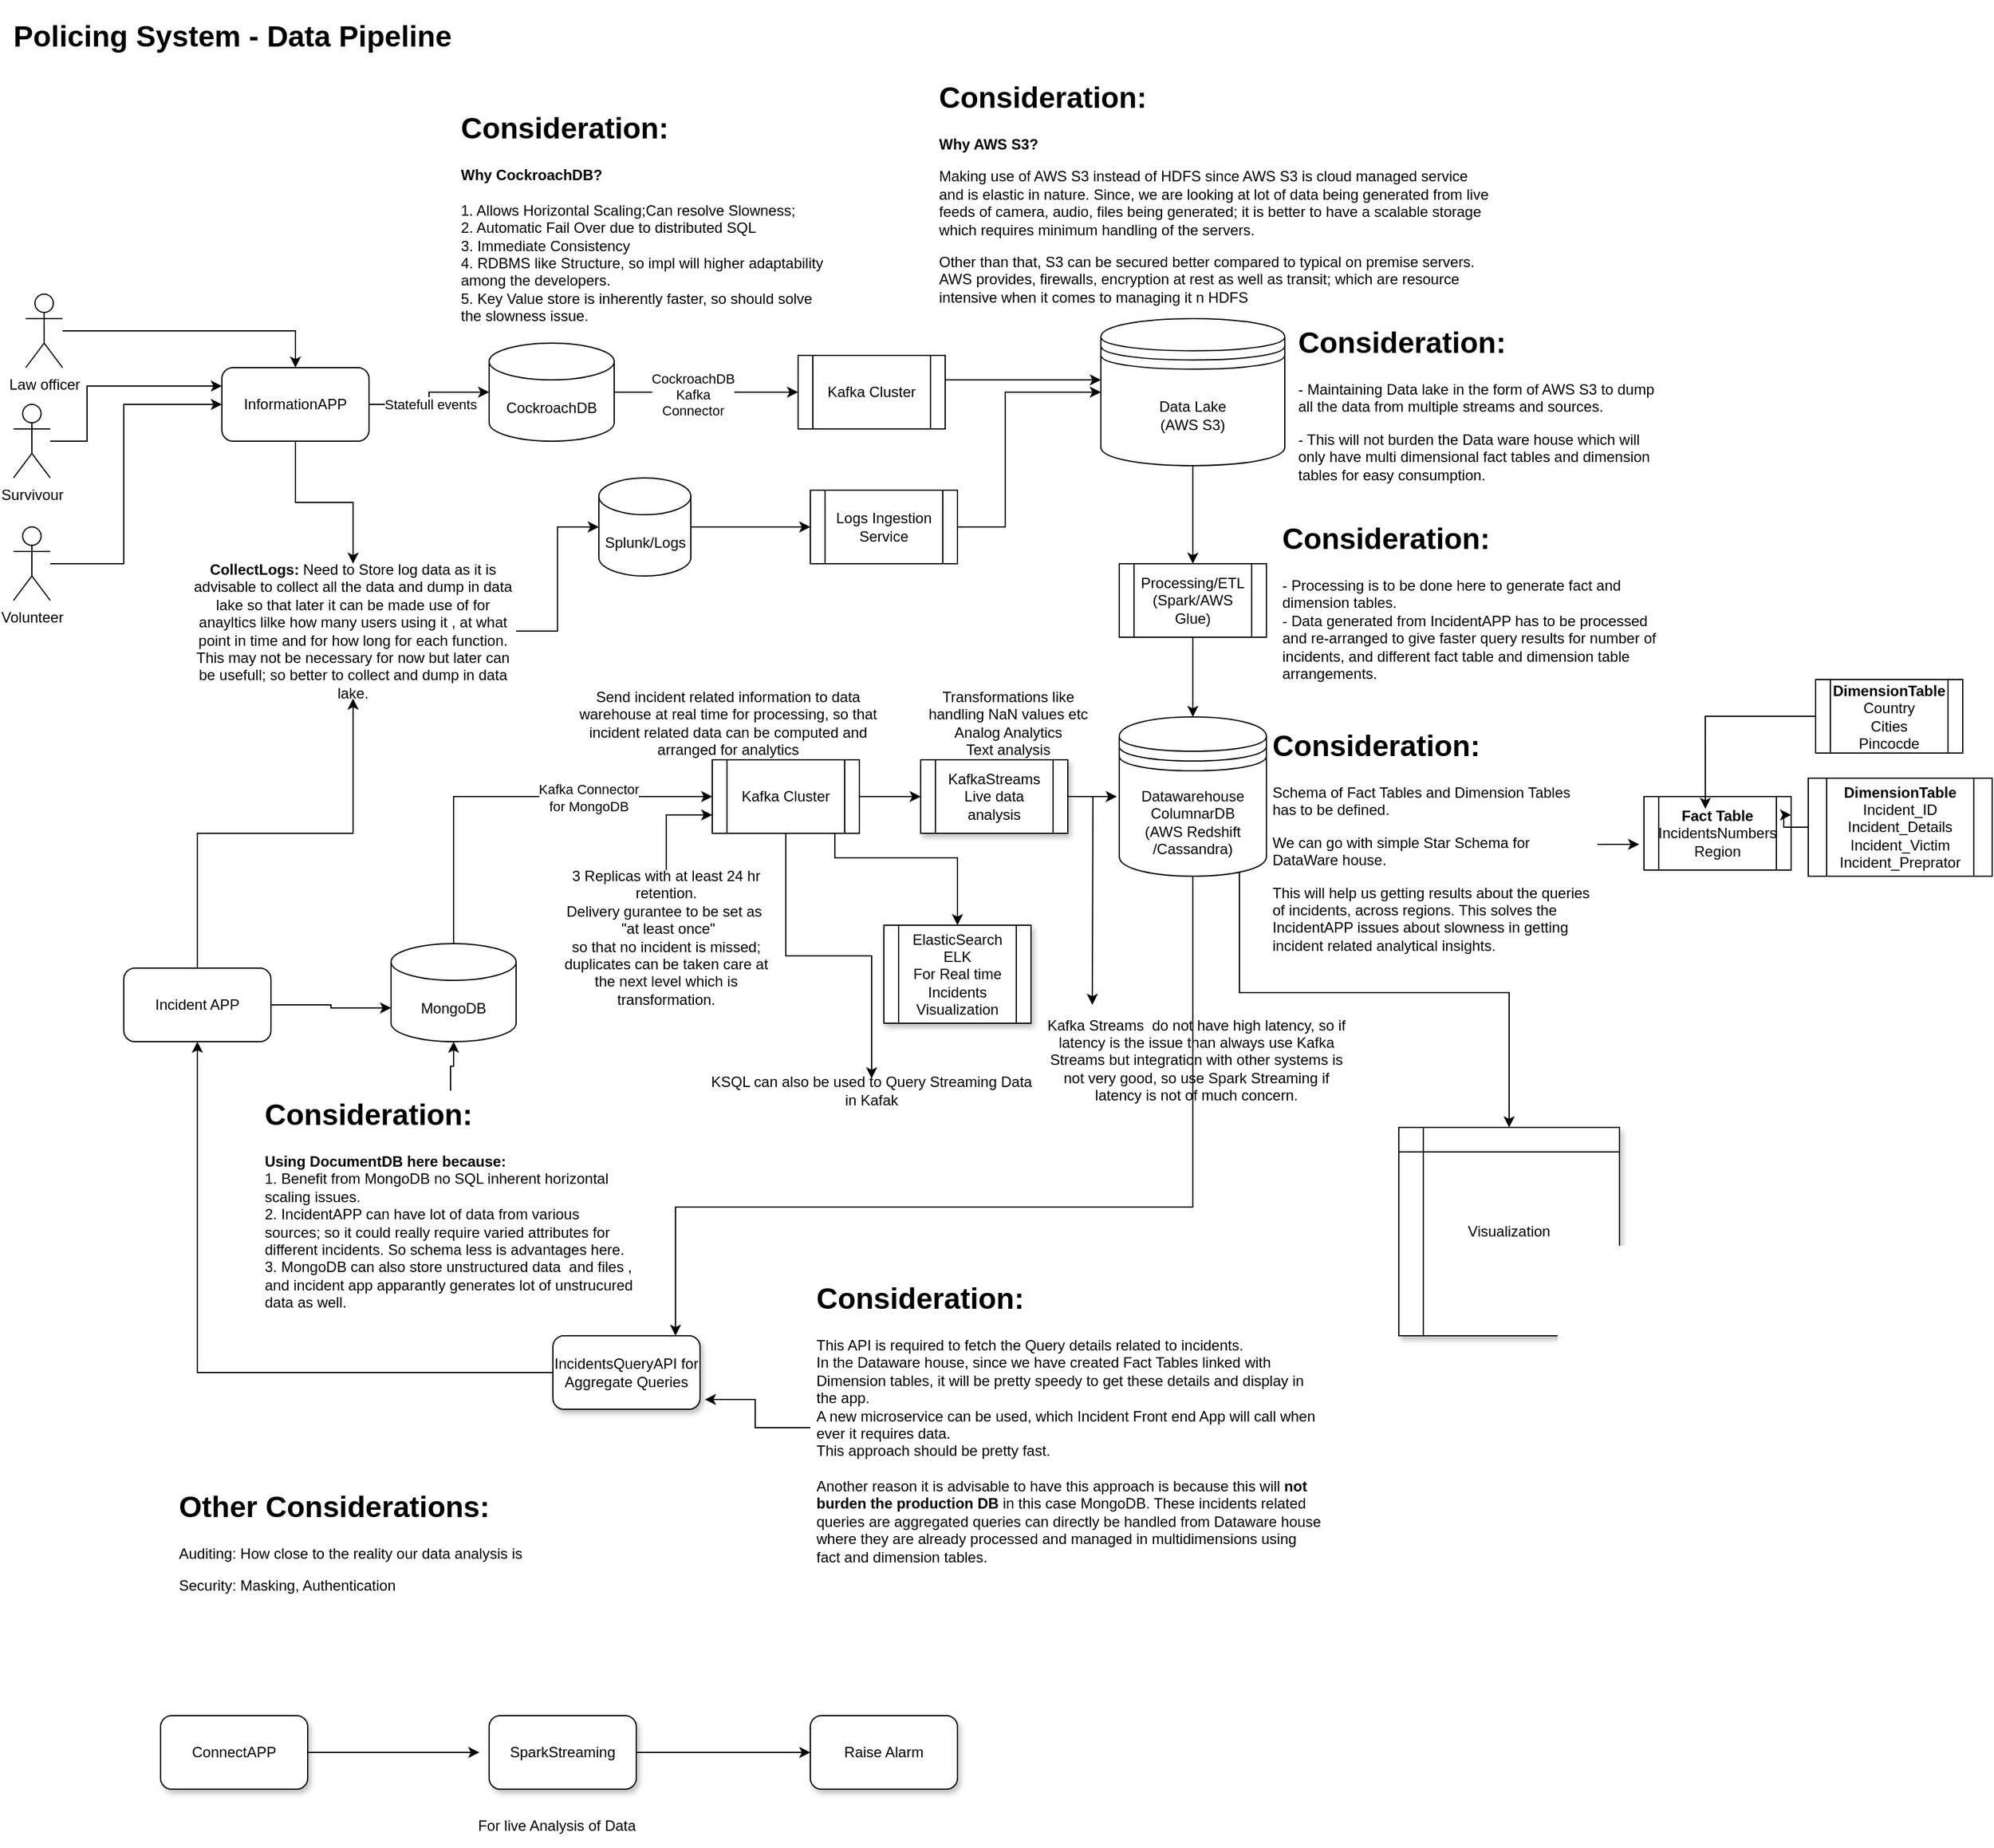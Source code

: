 <mxfile version="14.5.10" type="github" pages="7">
  <diagram name="ExamCopy" id="APzfpvWsl1Z9vvSuLqmT">
    <mxGraphModel dx="1282" dy="674" grid="1" gridSize="10" guides="1" tooltips="1" connect="1" arrows="1" fold="1" page="1" pageScale="1" pageWidth="827" pageHeight="1169" math="0" shadow="0">
      <root>
        <mxCell id="YF0CPLprW75edrQH-U4y-0" />
        <mxCell id="YF0CPLprW75edrQH-U4y-1" parent="YF0CPLprW75edrQH-U4y-0" />
        <mxCell id="YF0CPLprW75edrQH-U4y-2" style="edgeStyle=orthogonalEdgeStyle;rounded=0;orthogonalLoop=1;jettySize=auto;html=1;" edge="1" parent="YF0CPLprW75edrQH-U4y-1" source="YF0CPLprW75edrQH-U4y-5" target="YF0CPLprW75edrQH-U4y-9">
          <mxGeometry relative="1" as="geometry" />
        </mxCell>
        <mxCell id="YF0CPLprW75edrQH-U4y-3" value="Statefull events" style="edgeLabel;html=1;align=center;verticalAlign=middle;resizable=0;points=[];" vertex="1" connectable="0" parent="YF0CPLprW75edrQH-U4y-2">
          <mxGeometry x="-0.296" y="3" relative="1" as="geometry">
            <mxPoint x="12" y="3" as="offset" />
          </mxGeometry>
        </mxCell>
        <mxCell id="YF0CPLprW75edrQH-U4y-4" style="edgeStyle=orthogonalEdgeStyle;rounded=0;orthogonalLoop=1;jettySize=auto;html=1;" edge="1" parent="YF0CPLprW75edrQH-U4y-1" source="YF0CPLprW75edrQH-U4y-5" target="YF0CPLprW75edrQH-U4y-49">
          <mxGeometry relative="1" as="geometry" />
        </mxCell>
        <mxCell id="YF0CPLprW75edrQH-U4y-5" value="InformationAPP" style="rounded=1;whiteSpace=wrap;html=1;" vertex="1" parent="YF0CPLprW75edrQH-U4y-1">
          <mxGeometry x="210" y="320" width="120" height="60" as="geometry" />
        </mxCell>
        <mxCell id="YF0CPLprW75edrQH-U4y-6" value="&lt;h1&gt;Policing System - Data Pipeline&lt;/h1&gt;" style="text;html=1;strokeColor=none;fillColor=none;spacing=5;spacingTop=-20;whiteSpace=wrap;overflow=hidden;rounded=0;" vertex="1" parent="YF0CPLprW75edrQH-U4y-1">
          <mxGeometry x="35" y="30" width="370" height="40" as="geometry" />
        </mxCell>
        <mxCell id="YF0CPLprW75edrQH-U4y-7" style="edgeStyle=orthogonalEdgeStyle;rounded=0;orthogonalLoop=1;jettySize=auto;html=1;" edge="1" parent="YF0CPLprW75edrQH-U4y-1" source="YF0CPLprW75edrQH-U4y-9" target="YF0CPLprW75edrQH-U4y-18">
          <mxGeometry relative="1" as="geometry" />
        </mxCell>
        <mxCell id="YF0CPLprW75edrQH-U4y-8" value="CockroachDB&lt;br&gt;Kafka&lt;br&gt;Connector" style="edgeLabel;html=1;align=center;verticalAlign=middle;resizable=0;points=[];" vertex="1" connectable="0" parent="YF0CPLprW75edrQH-U4y-7">
          <mxGeometry x="-0.147" y="-2" relative="1" as="geometry">
            <mxPoint as="offset" />
          </mxGeometry>
        </mxCell>
        <mxCell id="YF0CPLprW75edrQH-U4y-9" value="CockroachDB" style="shape=cylinder3;whiteSpace=wrap;html=1;boundedLbl=1;backgroundOutline=1;size=15;" vertex="1" parent="YF0CPLprW75edrQH-U4y-1">
          <mxGeometry x="428" y="300" width="102" height="80" as="geometry" />
        </mxCell>
        <mxCell id="YF0CPLprW75edrQH-U4y-10" style="edgeStyle=orthogonalEdgeStyle;rounded=0;orthogonalLoop=1;jettySize=auto;html=1;entryX=0.5;entryY=0;entryDx=0;entryDy=0;" edge="1" parent="YF0CPLprW75edrQH-U4y-1" source="YF0CPLprW75edrQH-U4y-11" target="YF0CPLprW75edrQH-U4y-5">
          <mxGeometry relative="1" as="geometry" />
        </mxCell>
        <mxCell id="YF0CPLprW75edrQH-U4y-11" value="Law officer" style="shape=umlActor;verticalLabelPosition=bottom;verticalAlign=top;html=1;outlineConnect=0;" vertex="1" parent="YF0CPLprW75edrQH-U4y-1">
          <mxGeometry x="50" y="260" width="30" height="60" as="geometry" />
        </mxCell>
        <mxCell id="YF0CPLprW75edrQH-U4y-12" style="edgeStyle=orthogonalEdgeStyle;rounded=0;orthogonalLoop=1;jettySize=auto;html=1;entryX=0;entryY=0.25;entryDx=0;entryDy=0;" edge="1" parent="YF0CPLprW75edrQH-U4y-1" source="YF0CPLprW75edrQH-U4y-13" target="YF0CPLprW75edrQH-U4y-5">
          <mxGeometry relative="1" as="geometry">
            <Array as="points">
              <mxPoint x="100" y="380" />
              <mxPoint x="100" y="335" />
            </Array>
          </mxGeometry>
        </mxCell>
        <mxCell id="YF0CPLprW75edrQH-U4y-13" value="Survivour" style="shape=umlActor;verticalLabelPosition=bottom;verticalAlign=top;html=1;outlineConnect=0;" vertex="1" parent="YF0CPLprW75edrQH-U4y-1">
          <mxGeometry x="40" y="350" width="30" height="60" as="geometry" />
        </mxCell>
        <mxCell id="YF0CPLprW75edrQH-U4y-14" style="edgeStyle=orthogonalEdgeStyle;rounded=0;orthogonalLoop=1;jettySize=auto;html=1;entryX=0;entryY=0.5;entryDx=0;entryDy=0;" edge="1" parent="YF0CPLprW75edrQH-U4y-1" source="YF0CPLprW75edrQH-U4y-15" target="YF0CPLprW75edrQH-U4y-5">
          <mxGeometry relative="1" as="geometry">
            <Array as="points">
              <mxPoint x="130" y="480" />
              <mxPoint x="130" y="350" />
            </Array>
          </mxGeometry>
        </mxCell>
        <mxCell id="YF0CPLprW75edrQH-U4y-15" value="Volunteer" style="shape=umlActor;verticalLabelPosition=bottom;verticalAlign=top;html=1;outlineConnect=0;" vertex="1" parent="YF0CPLprW75edrQH-U4y-1">
          <mxGeometry x="40" y="450" width="30" height="60" as="geometry" />
        </mxCell>
        <mxCell id="YF0CPLprW75edrQH-U4y-16" value="&lt;h1&gt;Consideration:&lt;/h1&gt;&lt;div&gt;&lt;b&gt;Why CockroachDB?&lt;/b&gt;&lt;/div&gt;&lt;div&gt;&lt;b&gt;&lt;br&gt;&lt;/b&gt;&lt;/div&gt;&lt;div&gt;1. Allows Horizontal Scaling;Can resolve Slowness;&lt;/div&gt;&lt;div&gt;2. Automatic Fail Over due to distributed SQL&lt;/div&gt;&lt;div&gt;3. Immediate Consistency&lt;/div&gt;&lt;div&gt;4. RDBMS like Structure, so impl will higher adaptability among the developers.&lt;/div&gt;&lt;div&gt;5. Key Value store is inherently faster, so should solve the slowness issue.&lt;/div&gt;&lt;div&gt;&lt;br&gt;&lt;/div&gt;" style="text;html=1;strokeColor=none;fillColor=none;spacing=5;spacingTop=-20;whiteSpace=wrap;overflow=hidden;rounded=0;" vertex="1" parent="YF0CPLprW75edrQH-U4y-1">
          <mxGeometry x="400" y="105" width="310" height="195" as="geometry" />
        </mxCell>
        <mxCell id="YF0CPLprW75edrQH-U4y-17" style="edgeStyle=orthogonalEdgeStyle;rounded=0;orthogonalLoop=1;jettySize=auto;html=1;" edge="1" parent="YF0CPLprW75edrQH-U4y-1" source="YF0CPLprW75edrQH-U4y-18" target="YF0CPLprW75edrQH-U4y-20">
          <mxGeometry relative="1" as="geometry">
            <Array as="points">
              <mxPoint x="870" y="330" />
              <mxPoint x="870" y="330" />
            </Array>
          </mxGeometry>
        </mxCell>
        <mxCell id="YF0CPLprW75edrQH-U4y-18" value="Kafka Cluster" style="shape=process;whiteSpace=wrap;html=1;backgroundOutline=1;" vertex="1" parent="YF0CPLprW75edrQH-U4y-1">
          <mxGeometry x="680" y="310" width="120" height="60" as="geometry" />
        </mxCell>
        <mxCell id="YF0CPLprW75edrQH-U4y-19" style="edgeStyle=orthogonalEdgeStyle;rounded=0;orthogonalLoop=1;jettySize=auto;html=1;" edge="1" parent="YF0CPLprW75edrQH-U4y-1" source="YF0CPLprW75edrQH-U4y-20" target="YF0CPLprW75edrQH-U4y-36">
          <mxGeometry relative="1" as="geometry" />
        </mxCell>
        <mxCell id="YF0CPLprW75edrQH-U4y-20" value="Data Lake&lt;br&gt;(AWS S3)" style="shape=datastore;whiteSpace=wrap;html=1;" vertex="1" parent="YF0CPLprW75edrQH-U4y-1">
          <mxGeometry x="927" y="280" width="150" height="120" as="geometry" />
        </mxCell>
        <mxCell id="YF0CPLprW75edrQH-U4y-21" value="&lt;h1&gt;Consideration:&lt;/h1&gt;&lt;p&gt;- Maintaining Data lake in the form of AWS S3 to dump all the data from multiple streams and sources.&amp;nbsp;&lt;/p&gt;&lt;p&gt;- This will not burden the Data ware house which will only have multi dimensional fact tables and dimension tables for easy consumption.&lt;/p&gt;" style="text;html=1;strokeColor=none;fillColor=none;spacing=5;spacingTop=-20;whiteSpace=wrap;overflow=hidden;rounded=0;" vertex="1" parent="YF0CPLprW75edrQH-U4y-1">
          <mxGeometry x="1083" y="280" width="300" height="160" as="geometry" />
        </mxCell>
        <mxCell id="YF0CPLprW75edrQH-U4y-22" value="&lt;h1&gt;Consideration:&lt;/h1&gt;&lt;p&gt;&lt;b&gt;Why AWS S3?&lt;/b&gt;&lt;/p&gt;&lt;p&gt;Making use of AWS S3 instead of HDFS since AWS S3 is cloud managed service and is elastic in nature. Since, we are looking at lot of data being generated from live feeds of camera, audio, files being generated; it is better to have a scalable storage which requires minimum handling of the servers.&lt;/p&gt;&lt;p&gt;Other than that, S3 can be secured better compared to typical on premise servers. AWS provides, firewalls, encryption at rest as well as transit; which are resource intensive when it comes to managing it n HDFS&lt;/p&gt;" style="text;html=1;strokeColor=none;fillColor=none;spacing=5;spacingTop=-20;whiteSpace=wrap;overflow=hidden;rounded=0;" vertex="1" parent="YF0CPLprW75edrQH-U4y-1">
          <mxGeometry x="790" y="80" width="460" height="200" as="geometry" />
        </mxCell>
        <mxCell id="YF0CPLprW75edrQH-U4y-23" style="edgeStyle=orthogonalEdgeStyle;rounded=0;orthogonalLoop=1;jettySize=auto;html=1;entryX=0;entryY=0.5;entryDx=0;entryDy=0;" edge="1" parent="YF0CPLprW75edrQH-U4y-1" source="YF0CPLprW75edrQH-U4y-24" target="YF0CPLprW75edrQH-U4y-26">
          <mxGeometry relative="1" as="geometry" />
        </mxCell>
        <mxCell id="YF0CPLprW75edrQH-U4y-24" value="Splunk/Logs" style="shape=cylinder3;whiteSpace=wrap;html=1;boundedLbl=1;backgroundOutline=1;size=15;" vertex="1" parent="YF0CPLprW75edrQH-U4y-1">
          <mxGeometry x="517.5" y="410" width="75" height="80" as="geometry" />
        </mxCell>
        <mxCell id="YF0CPLprW75edrQH-U4y-25" style="edgeStyle=orthogonalEdgeStyle;rounded=0;orthogonalLoop=1;jettySize=auto;html=1;entryX=0;entryY=0.5;entryDx=0;entryDy=0;" edge="1" parent="YF0CPLprW75edrQH-U4y-1" source="YF0CPLprW75edrQH-U4y-26" target="YF0CPLprW75edrQH-U4y-20">
          <mxGeometry relative="1" as="geometry">
            <Array as="points">
              <mxPoint x="849" y="450" />
              <mxPoint x="849" y="340" />
            </Array>
          </mxGeometry>
        </mxCell>
        <mxCell id="YF0CPLprW75edrQH-U4y-26" value="Logs Ingestion Service" style="shape=process;whiteSpace=wrap;html=1;backgroundOutline=1;" vertex="1" parent="YF0CPLprW75edrQH-U4y-1">
          <mxGeometry x="690" y="420" width="120" height="60" as="geometry" />
        </mxCell>
        <mxCell id="YF0CPLprW75edrQH-U4y-27" style="edgeStyle=orthogonalEdgeStyle;rounded=0;orthogonalLoop=1;jettySize=auto;html=1;entryX=0;entryY=0;entryDx=0;entryDy=52.5;entryPerimeter=0;" edge="1" parent="YF0CPLprW75edrQH-U4y-1" source="YF0CPLprW75edrQH-U4y-29" target="YF0CPLprW75edrQH-U4y-45">
          <mxGeometry relative="1" as="geometry" />
        </mxCell>
        <mxCell id="YF0CPLprW75edrQH-U4y-28" style="edgeStyle=orthogonalEdgeStyle;rounded=0;orthogonalLoop=1;jettySize=auto;html=1;" edge="1" parent="YF0CPLprW75edrQH-U4y-1" source="YF0CPLprW75edrQH-U4y-29" target="YF0CPLprW75edrQH-U4y-49">
          <mxGeometry relative="1" as="geometry" />
        </mxCell>
        <mxCell id="YF0CPLprW75edrQH-U4y-29" value="Incident APP" style="rounded=1;whiteSpace=wrap;html=1;" vertex="1" parent="YF0CPLprW75edrQH-U4y-1">
          <mxGeometry x="130" y="810" width="120" height="60" as="geometry" />
        </mxCell>
        <mxCell id="YF0CPLprW75edrQH-U4y-30" style="edgeStyle=orthogonalEdgeStyle;rounded=0;orthogonalLoop=1;jettySize=auto;html=1;" edge="1" parent="YF0CPLprW75edrQH-U4y-1" source="YF0CPLprW75edrQH-U4y-32" target="YF0CPLprW75edrQH-U4y-55">
          <mxGeometry relative="1" as="geometry">
            <Array as="points">
              <mxPoint x="1002" y="1005" />
              <mxPoint x="580" y="1005" />
            </Array>
          </mxGeometry>
        </mxCell>
        <mxCell id="YF0CPLprW75edrQH-U4y-31" style="edgeStyle=orthogonalEdgeStyle;rounded=0;orthogonalLoop=1;jettySize=auto;html=1;exitX=0.783;exitY=0.969;exitDx=0;exitDy=0;exitPerimeter=0;" edge="1" parent="YF0CPLprW75edrQH-U4y-1" source="YF0CPLprW75edrQH-U4y-32" target="YF0CPLprW75edrQH-U4y-59">
          <mxGeometry relative="1" as="geometry">
            <Array as="points">
              <mxPoint x="1040" y="731" />
              <mxPoint x="1040" y="830" />
              <mxPoint x="1260" y="830" />
            </Array>
          </mxGeometry>
        </mxCell>
        <mxCell id="YF0CPLprW75edrQH-U4y-32" value="Datawarehouse&lt;br&gt;ColumnarDB&lt;br&gt;(AWS Redshift /Cassandra)" style="shape=datastore;whiteSpace=wrap;html=1;" vertex="1" parent="YF0CPLprW75edrQH-U4y-1">
          <mxGeometry x="942" y="605" width="120" height="130" as="geometry" />
        </mxCell>
        <mxCell id="YF0CPLprW75edrQH-U4y-33" style="edgeStyle=orthogonalEdgeStyle;rounded=0;orthogonalLoop=1;jettySize=auto;html=1;entryX=-0.033;entryY=0.65;entryDx=0;entryDy=0;entryPerimeter=0;" edge="1" parent="YF0CPLprW75edrQH-U4y-1" source="YF0CPLprW75edrQH-U4y-34" target="YF0CPLprW75edrQH-U4y-38">
          <mxGeometry relative="1" as="geometry" />
        </mxCell>
        <mxCell id="YF0CPLprW75edrQH-U4y-34" value="&lt;h1&gt;Consideration:&lt;/h1&gt;&lt;p&gt;&lt;span&gt;Schema of Fact Tables and Dimension Tables has to be defined.&lt;/span&gt;&lt;br&gt;&lt;/p&gt;&lt;p&gt;&lt;span&gt;We can go with simple Star Schema for DataWare house.&amp;nbsp;&lt;/span&gt;&lt;/p&gt;&lt;p&gt;&lt;span&gt;This will help us getting results about the queries of incidents, across regions. This solves the IncidentAPP issues about slowness in getting incident related analytical insights.&lt;/span&gt;&lt;/p&gt;" style="text;html=1;strokeColor=none;fillColor=none;spacing=5;spacingTop=-20;whiteSpace=wrap;overflow=hidden;rounded=0;" vertex="1" parent="YF0CPLprW75edrQH-U4y-1">
          <mxGeometry x="1062" y="609" width="270" height="200" as="geometry" />
        </mxCell>
        <mxCell id="YF0CPLprW75edrQH-U4y-35" style="edgeStyle=orthogonalEdgeStyle;rounded=0;orthogonalLoop=1;jettySize=auto;html=1;" edge="1" parent="YF0CPLprW75edrQH-U4y-1" source="YF0CPLprW75edrQH-U4y-36" target="YF0CPLprW75edrQH-U4y-32">
          <mxGeometry relative="1" as="geometry" />
        </mxCell>
        <mxCell id="YF0CPLprW75edrQH-U4y-36" value="Processing/ETL&lt;br&gt;(Spark/AWS Glue)" style="shape=process;whiteSpace=wrap;html=1;backgroundOutline=1;" vertex="1" parent="YF0CPLprW75edrQH-U4y-1">
          <mxGeometry x="942" y="480" width="120" height="60" as="geometry" />
        </mxCell>
        <mxCell id="YF0CPLprW75edrQH-U4y-37" value="&lt;h1&gt;Consideration:&lt;/h1&gt;&lt;div&gt;- Processing is to be done here to generate fact and dimension tables.&amp;nbsp;&lt;/div&gt;&lt;div&gt;- Data generated from IncidentAPP has to be processed and re-arranged to give faster query results for number of incidents, and different fact table and dimension table arrangements.&lt;/div&gt;" style="text;html=1;strokeColor=none;fillColor=none;spacing=5;spacingTop=-20;whiteSpace=wrap;overflow=hidden;rounded=0;" vertex="1" parent="YF0CPLprW75edrQH-U4y-1">
          <mxGeometry x="1070" y="440" width="313" height="160" as="geometry" />
        </mxCell>
        <mxCell id="YF0CPLprW75edrQH-U4y-38" value="&lt;b&gt;Fact Table&lt;br&gt;&lt;/b&gt;IncidentsNumbers&lt;br&gt;Region" style="shape=process;whiteSpace=wrap;html=1;backgroundOutline=1;" vertex="1" parent="YF0CPLprW75edrQH-U4y-1">
          <mxGeometry x="1370" y="670" width="120" height="60" as="geometry" />
        </mxCell>
        <mxCell id="YF0CPLprW75edrQH-U4y-39" style="edgeStyle=orthogonalEdgeStyle;rounded=0;orthogonalLoop=1;jettySize=auto;html=1;entryX=0.417;entryY=0.167;entryDx=0;entryDy=0;entryPerimeter=0;exitX=0;exitY=0.5;exitDx=0;exitDy=0;" edge="1" parent="YF0CPLprW75edrQH-U4y-1" source="YF0CPLprW75edrQH-U4y-40" target="YF0CPLprW75edrQH-U4y-38">
          <mxGeometry relative="1" as="geometry" />
        </mxCell>
        <mxCell id="YF0CPLprW75edrQH-U4y-40" value="&lt;b&gt;DimensionTable&lt;/b&gt;&lt;br&gt;Country&lt;br&gt;Cities&lt;br&gt;Pincocde" style="shape=process;whiteSpace=wrap;html=1;backgroundOutline=1;" vertex="1" parent="YF0CPLprW75edrQH-U4y-1">
          <mxGeometry x="1510" y="574.5" width="120" height="60" as="geometry" />
        </mxCell>
        <mxCell id="YF0CPLprW75edrQH-U4y-41" style="edgeStyle=orthogonalEdgeStyle;rounded=0;orthogonalLoop=1;jettySize=auto;html=1;entryX=1;entryY=0.25;entryDx=0;entryDy=0;" edge="1" parent="YF0CPLprW75edrQH-U4y-1" source="YF0CPLprW75edrQH-U4y-42" target="YF0CPLprW75edrQH-U4y-38">
          <mxGeometry relative="1" as="geometry" />
        </mxCell>
        <mxCell id="YF0CPLprW75edrQH-U4y-42" value="&lt;b&gt;DimensionTable&lt;/b&gt;&lt;br&gt;Incident_ID&lt;br&gt;Incident_Details&lt;br&gt;Incident_Victim&lt;br&gt;Incident_Preprator" style="shape=process;whiteSpace=wrap;html=1;backgroundOutline=1;" vertex="1" parent="YF0CPLprW75edrQH-U4y-1">
          <mxGeometry x="1504" y="655" width="150" height="80" as="geometry" />
        </mxCell>
        <mxCell id="YF0CPLprW75edrQH-U4y-43" style="edgeStyle=orthogonalEdgeStyle;rounded=0;orthogonalLoop=1;jettySize=auto;html=1;entryX=0;entryY=0.5;entryDx=0;entryDy=0;exitX=0.5;exitY=0;exitDx=0;exitDy=0;exitPerimeter=0;" edge="1" parent="YF0CPLprW75edrQH-U4y-1" source="YF0CPLprW75edrQH-U4y-45" target="YF0CPLprW75edrQH-U4y-53">
          <mxGeometry relative="1" as="geometry" />
        </mxCell>
        <mxCell id="YF0CPLprW75edrQH-U4y-44" value="Kafka Connector &lt;br&gt;for MongoDB" style="edgeLabel;html=1;align=center;verticalAlign=middle;resizable=0;points=[];" vertex="1" connectable="0" parent="YF0CPLprW75edrQH-U4y-43">
          <mxGeometry x="0.389" y="-1" relative="1" as="geometry">
            <mxPoint as="offset" />
          </mxGeometry>
        </mxCell>
        <mxCell id="YF0CPLprW75edrQH-U4y-45" value="MongoDB" style="shape=cylinder3;whiteSpace=wrap;html=1;boundedLbl=1;backgroundOutline=1;size=15;" vertex="1" parent="YF0CPLprW75edrQH-U4y-1">
          <mxGeometry x="348" y="790" width="102" height="80" as="geometry" />
        </mxCell>
        <mxCell id="YF0CPLprW75edrQH-U4y-46" style="edgeStyle=orthogonalEdgeStyle;rounded=0;orthogonalLoop=1;jettySize=auto;html=1;entryX=0.5;entryY=1;entryDx=0;entryDy=0;entryPerimeter=0;" edge="1" parent="YF0CPLprW75edrQH-U4y-1" source="YF0CPLprW75edrQH-U4y-47" target="YF0CPLprW75edrQH-U4y-45">
          <mxGeometry relative="1" as="geometry" />
        </mxCell>
        <mxCell id="YF0CPLprW75edrQH-U4y-47" value="&lt;h1&gt;Consideration:&lt;/h1&gt;&lt;div&gt;&lt;b&gt;Using DocumentDB here because:&lt;/b&gt;&lt;/div&gt;&lt;div&gt;1. Benefit from MongoDB no SQL inherent horizontal scaling issues.&lt;/div&gt;&lt;div&gt;2. IncidentAPP can have lot of data from various sources; so it could really require varied attributes for different incidents. So schema less is advantages here.&lt;/div&gt;&lt;div&gt;3. MongoDB can also store unstructured data&amp;nbsp; and files , and incident app apparantly generates lot of unstrucured data as well.&lt;/div&gt;&lt;div&gt;&lt;br&gt;&lt;/div&gt;&lt;div&gt;&lt;br&gt;&lt;/div&gt;" style="text;html=1;strokeColor=none;fillColor=none;spacing=5;spacingTop=-20;whiteSpace=wrap;overflow=hidden;rounded=0;" vertex="1" parent="YF0CPLprW75edrQH-U4y-1">
          <mxGeometry x="240" y="910" width="313" height="190" as="geometry" />
        </mxCell>
        <mxCell id="YF0CPLprW75edrQH-U4y-48" style="edgeStyle=orthogonalEdgeStyle;rounded=0;orthogonalLoop=1;jettySize=auto;html=1;" edge="1" parent="YF0CPLprW75edrQH-U4y-1" source="YF0CPLprW75edrQH-U4y-49" target="YF0CPLprW75edrQH-U4y-24">
          <mxGeometry relative="1" as="geometry" />
        </mxCell>
        <mxCell id="YF0CPLprW75edrQH-U4y-49" value="&lt;b&gt;CollectLogs:&lt;/b&gt; Need to Store log data as it is advisable to collect all the data and dump in data lake so that later it can be made use of for anayltics lilke how many users using it , at what point in time and for how long for each function. This may not be necessary for now but later can be usefull; so better to collect and dump in data lake." style="text;html=1;strokeColor=none;fillColor=none;align=center;verticalAlign=middle;whiteSpace=wrap;rounded=0;shadow=1;" vertex="1" parent="YF0CPLprW75edrQH-U4y-1">
          <mxGeometry x="184" y="480" width="266" height="110" as="geometry" />
        </mxCell>
        <mxCell id="YF0CPLprW75edrQH-U4y-50" style="edgeStyle=orthogonalEdgeStyle;rounded=0;orthogonalLoop=1;jettySize=auto;html=1;" edge="1" parent="YF0CPLprW75edrQH-U4y-1" source="YF0CPLprW75edrQH-U4y-53" target="YF0CPLprW75edrQH-U4y-61">
          <mxGeometry relative="1" as="geometry" />
        </mxCell>
        <mxCell id="YF0CPLprW75edrQH-U4y-52" style="edgeStyle=orthogonalEdgeStyle;rounded=0;orthogonalLoop=1;jettySize=auto;html=1;" edge="1" parent="YF0CPLprW75edrQH-U4y-1" source="YF0CPLprW75edrQH-U4y-53" target="YF0CPLprW75edrQH-U4y-73">
          <mxGeometry relative="1" as="geometry" />
        </mxCell>
        <mxCell id="8zOpQxGvA1TDJtgS3TWw-3" style="edgeStyle=orthogonalEdgeStyle;rounded=0;orthogonalLoop=1;jettySize=auto;html=1;" edge="1" parent="YF0CPLprW75edrQH-U4y-1" source="YF0CPLprW75edrQH-U4y-53" target="YF0CPLprW75edrQH-U4y-63">
          <mxGeometry relative="1" as="geometry">
            <Array as="points">
              <mxPoint x="710" y="720" />
              <mxPoint x="810" y="720" />
            </Array>
          </mxGeometry>
        </mxCell>
        <mxCell id="YF0CPLprW75edrQH-U4y-53" value="Kafka Cluster" style="shape=process;whiteSpace=wrap;html=1;backgroundOutline=1;" vertex="1" parent="YF0CPLprW75edrQH-U4y-1">
          <mxGeometry x="610" y="640" width="120" height="60" as="geometry" />
        </mxCell>
        <mxCell id="YF0CPLprW75edrQH-U4y-54" style="edgeStyle=orthogonalEdgeStyle;rounded=0;orthogonalLoop=1;jettySize=auto;html=1;entryX=0.5;entryY=1;entryDx=0;entryDy=0;" edge="1" parent="YF0CPLprW75edrQH-U4y-1" source="YF0CPLprW75edrQH-U4y-55" target="YF0CPLprW75edrQH-U4y-29">
          <mxGeometry relative="1" as="geometry" />
        </mxCell>
        <mxCell id="YF0CPLprW75edrQH-U4y-55" value="IncidentsQueryAPI for Aggregate Queries" style="rounded=1;whiteSpace=wrap;html=1;shadow=1;" vertex="1" parent="YF0CPLprW75edrQH-U4y-1">
          <mxGeometry x="480" y="1110" width="120" height="60" as="geometry" />
        </mxCell>
        <mxCell id="YF0CPLprW75edrQH-U4y-56" style="edgeStyle=orthogonalEdgeStyle;rounded=0;orthogonalLoop=1;jettySize=auto;html=1;entryX=1.033;entryY=0.867;entryDx=0;entryDy=0;entryPerimeter=0;" edge="1" parent="YF0CPLprW75edrQH-U4y-1" source="YF0CPLprW75edrQH-U4y-57" target="YF0CPLprW75edrQH-U4y-55">
          <mxGeometry relative="1" as="geometry" />
        </mxCell>
        <mxCell id="YF0CPLprW75edrQH-U4y-57" value="&lt;h1&gt;Consideration:&lt;/h1&gt;&lt;div&gt;This API is required to fetch the Query details related to incidents.&amp;nbsp;&lt;/div&gt;&lt;div&gt;In the Dataware house, since we have created Fact Tables linked with Dimension tables, it will be pretty speedy to get these details and display in the app.&lt;/div&gt;&lt;div&gt;A new microservice can be used, which Incident Front end App will call when ever it requires data.&amp;nbsp;&lt;/div&gt;&lt;div&gt;This approach should be pretty fast.&lt;/div&gt;&lt;div&gt;&lt;br&gt;&lt;/div&gt;&lt;div&gt;Another reason it is advisable to have this approach is because this will &lt;b&gt;not burden the production DB&lt;/b&gt; in this case MongoDB. These incidents related queries are aggregated queries can directly be handled from Dataware house where they are already processed and managed in multidimensions using fact and dimension tables.&lt;/div&gt;&lt;div&gt;&lt;br&gt;&lt;/div&gt;&lt;div&gt;&lt;br&gt;&lt;/div&gt;&lt;div&gt;&lt;br&gt;&lt;/div&gt;" style="text;html=1;strokeColor=none;fillColor=none;spacing=5;spacingTop=-20;whiteSpace=wrap;overflow=hidden;rounded=0;" vertex="1" parent="YF0CPLprW75edrQH-U4y-1">
          <mxGeometry x="690" y="1060" width="420" height="250" as="geometry" />
        </mxCell>
        <mxCell id="YF0CPLprW75edrQH-U4y-58" value="Send incident related information to data warehouse at real time for processing, so that incident related data can be computed and arranged for analytics" style="text;html=1;strokeColor=none;fillColor=none;align=center;verticalAlign=middle;whiteSpace=wrap;rounded=0;shadow=1;" vertex="1" parent="YF0CPLprW75edrQH-U4y-1">
          <mxGeometry x="488" y="585.5" width="270" height="49" as="geometry" />
        </mxCell>
        <mxCell id="YF0CPLprW75edrQH-U4y-59" value="Visualization" style="shape=internalStorage;whiteSpace=wrap;html=1;backgroundOutline=1;shadow=1;" vertex="1" parent="YF0CPLprW75edrQH-U4y-1">
          <mxGeometry x="1170" y="940" width="180" height="170" as="geometry" />
        </mxCell>
        <mxCell id="YF0CPLprW75edrQH-U4y-60" style="edgeStyle=orthogonalEdgeStyle;rounded=0;orthogonalLoop=1;jettySize=auto;html=1;" edge="1" parent="YF0CPLprW75edrQH-U4y-1" source="YF0CPLprW75edrQH-U4y-61">
          <mxGeometry relative="1" as="geometry">
            <mxPoint x="940" y="670" as="targetPoint" />
          </mxGeometry>
        </mxCell>
        <mxCell id="8zOpQxGvA1TDJtgS3TWw-2" style="edgeStyle=orthogonalEdgeStyle;rounded=0;orthogonalLoop=1;jettySize=auto;html=1;" edge="1" parent="YF0CPLprW75edrQH-U4y-1" source="YF0CPLprW75edrQH-U4y-61">
          <mxGeometry relative="1" as="geometry">
            <mxPoint x="920" y="840" as="targetPoint" />
          </mxGeometry>
        </mxCell>
        <mxCell id="YF0CPLprW75edrQH-U4y-61" value="KafkaStreams Live data analysis" style="shape=process;whiteSpace=wrap;html=1;backgroundOutline=1;shadow=1;" vertex="1" parent="YF0CPLprW75edrQH-U4y-1">
          <mxGeometry x="780" y="640" width="120" height="60" as="geometry" />
        </mxCell>
        <mxCell id="YF0CPLprW75edrQH-U4y-62" value="Transformations like handling NaN values etc&lt;br&gt;Analog Analytics&lt;br&gt;Text analysis" style="text;html=1;strokeColor=none;fillColor=none;align=center;verticalAlign=middle;whiteSpace=wrap;rounded=0;shadow=1;" vertex="1" parent="YF0CPLprW75edrQH-U4y-1">
          <mxGeometry x="783" y="580" width="137" height="60" as="geometry" />
        </mxCell>
        <mxCell id="YF0CPLprW75edrQH-U4y-63" value="ElasticSearch ELK&lt;br&gt;For Real time Incidents Visualization" style="shape=process;whiteSpace=wrap;html=1;backgroundOutline=1;shadow=1;" vertex="1" parent="YF0CPLprW75edrQH-U4y-1">
          <mxGeometry x="750" y="775" width="120" height="80" as="geometry" />
        </mxCell>
        <mxCell id="YF0CPLprW75edrQH-U4y-64" style="edgeStyle=orthogonalEdgeStyle;rounded=0;orthogonalLoop=1;jettySize=auto;html=1;entryX=0;entryY=0.75;entryDx=0;entryDy=0;" edge="1" parent="YF0CPLprW75edrQH-U4y-1" source="YF0CPLprW75edrQH-U4y-65" target="YF0CPLprW75edrQH-U4y-53">
          <mxGeometry relative="1" as="geometry" />
        </mxCell>
        <mxCell id="YF0CPLprW75edrQH-U4y-65" value="3 Replicas with at least 24 hr retention.&lt;br&gt;Delivery gurantee to be set as&amp;nbsp; &amp;nbsp;&quot;at least once&quot;&lt;br&gt;so that no incident is missed; duplicates can be taken care at the next level which is transformation." style="text;html=1;strokeColor=none;fillColor=none;align=center;verticalAlign=middle;whiteSpace=wrap;rounded=0;shadow=1;" vertex="1" parent="YF0CPLprW75edrQH-U4y-1">
          <mxGeometry x="480" y="730" width="185" height="110" as="geometry" />
        </mxCell>
        <mxCell id="YF0CPLprW75edrQH-U4y-66" value="&lt;h1&gt;Other Considerations:&lt;/h1&gt;&lt;p&gt;Auditing: How close to the reality our data analysis is&lt;/p&gt;&lt;p&gt;Security: Masking, Authentication&lt;/p&gt;" style="text;html=1;strokeColor=none;fillColor=none;spacing=5;spacingTop=-20;whiteSpace=wrap;overflow=hidden;rounded=0;shadow=1;" vertex="1" parent="YF0CPLprW75edrQH-U4y-1">
          <mxGeometry x="170" y="1230" width="310" height="120" as="geometry" />
        </mxCell>
        <mxCell id="YF0CPLprW75edrQH-U4y-67" style="edgeStyle=orthogonalEdgeStyle;rounded=0;orthogonalLoop=1;jettySize=auto;html=1;" edge="1" parent="YF0CPLprW75edrQH-U4y-1" source="YF0CPLprW75edrQH-U4y-68">
          <mxGeometry relative="1" as="geometry">
            <mxPoint x="420" y="1450" as="targetPoint" />
          </mxGeometry>
        </mxCell>
        <mxCell id="YF0CPLprW75edrQH-U4y-68" value="ConnectAPP" style="rounded=1;whiteSpace=wrap;html=1;shadow=1;" vertex="1" parent="YF0CPLprW75edrQH-U4y-1">
          <mxGeometry x="160" y="1420" width="120" height="60" as="geometry" />
        </mxCell>
        <mxCell id="YF0CPLprW75edrQH-U4y-69" style="edgeStyle=orthogonalEdgeStyle;rounded=0;orthogonalLoop=1;jettySize=auto;html=1;" edge="1" parent="YF0CPLprW75edrQH-U4y-1" source="YF0CPLprW75edrQH-U4y-70">
          <mxGeometry relative="1" as="geometry">
            <mxPoint x="690" y="1450" as="targetPoint" />
          </mxGeometry>
        </mxCell>
        <mxCell id="YF0CPLprW75edrQH-U4y-70" value="SparkStreaming" style="rounded=1;whiteSpace=wrap;html=1;shadow=1;" vertex="1" parent="YF0CPLprW75edrQH-U4y-1">
          <mxGeometry x="428" y="1420" width="120" height="60" as="geometry" />
        </mxCell>
        <mxCell id="YF0CPLprW75edrQH-U4y-71" value="For live Analysis of Data&amp;nbsp;" style="text;html=1;strokeColor=none;fillColor=none;align=center;verticalAlign=middle;whiteSpace=wrap;rounded=0;shadow=1;" vertex="1" parent="YF0CPLprW75edrQH-U4y-1">
          <mxGeometry x="370" y="1500" width="230" height="20" as="geometry" />
        </mxCell>
        <mxCell id="YF0CPLprW75edrQH-U4y-72" value="Raise Alarm" style="rounded=1;whiteSpace=wrap;html=1;shadow=1;" vertex="1" parent="YF0CPLprW75edrQH-U4y-1">
          <mxGeometry x="690" y="1420" width="120" height="60" as="geometry" />
        </mxCell>
        <mxCell id="YF0CPLprW75edrQH-U4y-73" value="KSQL can also be used to Query Streaming Data in Kafak" style="text;html=1;strokeColor=none;fillColor=none;align=center;verticalAlign=middle;whiteSpace=wrap;rounded=0;shadow=1;" vertex="1" parent="YF0CPLprW75edrQH-U4y-1">
          <mxGeometry x="605" y="900" width="270" height="20" as="geometry" />
        </mxCell>
        <mxCell id="8zOpQxGvA1TDJtgS3TWw-5" value="Kafka Streams&amp;nbsp; do not have high latency, so if latency is the issue than always use Kafka Streams but integration with other systems is not very good, so use Spark Streaming if latency is not of much concern." style="text;html=1;strokeColor=none;fillColor=none;align=center;verticalAlign=middle;whiteSpace=wrap;rounded=0;shadow=1;" vertex="1" parent="YF0CPLprW75edrQH-U4y-1">
          <mxGeometry x="880" y="840" width="250" height="90" as="geometry" />
        </mxCell>
      </root>
    </mxGraphModel>
  </diagram>
  <diagram name="Copy of ExamCopy" id="vmi9PIpB65Rq1DwxZP_G">
    <mxGraphModel dx="1282" dy="674" grid="1" gridSize="10" guides="1" tooltips="1" connect="1" arrows="1" fold="1" page="1" pageScale="1" pageWidth="827" pageHeight="1169" math="0" shadow="0">
      <root>
        <mxCell id="lOcqwodJk-4RlRtHzEKS-0" />
        <mxCell id="lOcqwodJk-4RlRtHzEKS-1" parent="lOcqwodJk-4RlRtHzEKS-0" />
        <mxCell id="lOcqwodJk-4RlRtHzEKS-2" style="edgeStyle=orthogonalEdgeStyle;rounded=0;orthogonalLoop=1;jettySize=auto;html=1;" edge="1" parent="lOcqwodJk-4RlRtHzEKS-1" source="lOcqwodJk-4RlRtHzEKS-5" target="lOcqwodJk-4RlRtHzEKS-9">
          <mxGeometry relative="1" as="geometry" />
        </mxCell>
        <mxCell id="lOcqwodJk-4RlRtHzEKS-3" value="Statefull events" style="edgeLabel;html=1;align=center;verticalAlign=middle;resizable=0;points=[];" vertex="1" connectable="0" parent="lOcqwodJk-4RlRtHzEKS-2">
          <mxGeometry x="-0.296" y="3" relative="1" as="geometry">
            <mxPoint x="12" y="3" as="offset" />
          </mxGeometry>
        </mxCell>
        <mxCell id="lOcqwodJk-4RlRtHzEKS-4" style="edgeStyle=orthogonalEdgeStyle;rounded=0;orthogonalLoop=1;jettySize=auto;html=1;" edge="1" parent="lOcqwodJk-4RlRtHzEKS-1" source="lOcqwodJk-4RlRtHzEKS-5">
          <mxGeometry relative="1" as="geometry">
            <mxPoint x="317" y="480" as="targetPoint" />
          </mxGeometry>
        </mxCell>
        <mxCell id="lOcqwodJk-4RlRtHzEKS-5" value="InformationAPP" style="rounded=1;whiteSpace=wrap;html=1;" vertex="1" parent="lOcqwodJk-4RlRtHzEKS-1">
          <mxGeometry x="210" y="320" width="120" height="60" as="geometry" />
        </mxCell>
        <mxCell id="lOcqwodJk-4RlRtHzEKS-6" value="&lt;h1&gt;Policing System - Data Pipeline&lt;/h1&gt;" style="text;html=1;strokeColor=none;fillColor=none;spacing=5;spacingTop=-20;whiteSpace=wrap;overflow=hidden;rounded=0;" vertex="1" parent="lOcqwodJk-4RlRtHzEKS-1">
          <mxGeometry x="35" y="30" width="370" height="40" as="geometry" />
        </mxCell>
        <mxCell id="lOcqwodJk-4RlRtHzEKS-7" style="edgeStyle=orthogonalEdgeStyle;rounded=0;orthogonalLoop=1;jettySize=auto;html=1;" edge="1" parent="lOcqwodJk-4RlRtHzEKS-1" source="lOcqwodJk-4RlRtHzEKS-9" target="lOcqwodJk-4RlRtHzEKS-18">
          <mxGeometry relative="1" as="geometry" />
        </mxCell>
        <mxCell id="lOcqwodJk-4RlRtHzEKS-8" value="CockroachDB&lt;br&gt;Kafka&lt;br&gt;Connector" style="edgeLabel;html=1;align=center;verticalAlign=middle;resizable=0;points=[];" vertex="1" connectable="0" parent="lOcqwodJk-4RlRtHzEKS-7">
          <mxGeometry x="-0.147" y="-2" relative="1" as="geometry">
            <mxPoint as="offset" />
          </mxGeometry>
        </mxCell>
        <mxCell id="lOcqwodJk-4RlRtHzEKS-9" value="CockroachDB" style="shape=cylinder3;whiteSpace=wrap;html=1;boundedLbl=1;backgroundOutline=1;size=15;" vertex="1" parent="lOcqwodJk-4RlRtHzEKS-1">
          <mxGeometry x="428" y="300" width="102" height="80" as="geometry" />
        </mxCell>
        <mxCell id="lOcqwodJk-4RlRtHzEKS-10" style="edgeStyle=orthogonalEdgeStyle;rounded=0;orthogonalLoop=1;jettySize=auto;html=1;entryX=0.5;entryY=0;entryDx=0;entryDy=0;" edge="1" parent="lOcqwodJk-4RlRtHzEKS-1" source="lOcqwodJk-4RlRtHzEKS-11" target="lOcqwodJk-4RlRtHzEKS-5">
          <mxGeometry relative="1" as="geometry" />
        </mxCell>
        <mxCell id="lOcqwodJk-4RlRtHzEKS-11" value="Law officer" style="shape=umlActor;verticalLabelPosition=bottom;verticalAlign=top;html=1;outlineConnect=0;" vertex="1" parent="lOcqwodJk-4RlRtHzEKS-1">
          <mxGeometry x="50" y="260" width="30" height="60" as="geometry" />
        </mxCell>
        <mxCell id="lOcqwodJk-4RlRtHzEKS-12" style="edgeStyle=orthogonalEdgeStyle;rounded=0;orthogonalLoop=1;jettySize=auto;html=1;entryX=0;entryY=0.25;entryDx=0;entryDy=0;" edge="1" parent="lOcqwodJk-4RlRtHzEKS-1" source="lOcqwodJk-4RlRtHzEKS-13" target="lOcqwodJk-4RlRtHzEKS-5">
          <mxGeometry relative="1" as="geometry">
            <Array as="points">
              <mxPoint x="100" y="380" />
              <mxPoint x="100" y="335" />
            </Array>
          </mxGeometry>
        </mxCell>
        <mxCell id="lOcqwodJk-4RlRtHzEKS-13" value="Survivour" style="shape=umlActor;verticalLabelPosition=bottom;verticalAlign=top;html=1;outlineConnect=0;" vertex="1" parent="lOcqwodJk-4RlRtHzEKS-1">
          <mxGeometry x="40" y="350" width="30" height="60" as="geometry" />
        </mxCell>
        <mxCell id="lOcqwodJk-4RlRtHzEKS-14" style="edgeStyle=orthogonalEdgeStyle;rounded=0;orthogonalLoop=1;jettySize=auto;html=1;entryX=0;entryY=0.5;entryDx=0;entryDy=0;" edge="1" parent="lOcqwodJk-4RlRtHzEKS-1" source="lOcqwodJk-4RlRtHzEKS-15" target="lOcqwodJk-4RlRtHzEKS-5">
          <mxGeometry relative="1" as="geometry">
            <Array as="points">
              <mxPoint x="130" y="480" />
              <mxPoint x="130" y="350" />
            </Array>
          </mxGeometry>
        </mxCell>
        <mxCell id="lOcqwodJk-4RlRtHzEKS-15" value="Volunteer" style="shape=umlActor;verticalLabelPosition=bottom;verticalAlign=top;html=1;outlineConnect=0;" vertex="1" parent="lOcqwodJk-4RlRtHzEKS-1">
          <mxGeometry x="40" y="450" width="30" height="60" as="geometry" />
        </mxCell>
        <mxCell id="lOcqwodJk-4RlRtHzEKS-16" value="&lt;h1&gt;Consideration:&lt;/h1&gt;&lt;div&gt;&lt;b&gt;Why CockroachDB?&lt;/b&gt;&lt;/div&gt;&lt;div&gt;&lt;b&gt;&lt;br&gt;&lt;/b&gt;&lt;/div&gt;&lt;div&gt;1. Allows Horizontal Scaling;Can resolve Slowness;&lt;/div&gt;&lt;div&gt;2. Automatic Fail Over due to distributed SQL&lt;/div&gt;&lt;div&gt;3. Immediate Consistency&lt;/div&gt;&lt;div&gt;4. RDBMS like Structure, so impl will higher adaptability among the developers.&lt;/div&gt;&lt;div&gt;5. Key Value store is inherently faster, so should solve the slowness issue.&lt;/div&gt;&lt;div&gt;&lt;br&gt;&lt;/div&gt;" style="text;html=1;strokeColor=none;fillColor=none;spacing=5;spacingTop=-20;whiteSpace=wrap;overflow=hidden;rounded=0;" vertex="1" parent="lOcqwodJk-4RlRtHzEKS-1">
          <mxGeometry x="400" y="105" width="310" height="195" as="geometry" />
        </mxCell>
        <mxCell id="lOcqwodJk-4RlRtHzEKS-17" style="edgeStyle=orthogonalEdgeStyle;rounded=0;orthogonalLoop=1;jettySize=auto;html=1;" edge="1" parent="lOcqwodJk-4RlRtHzEKS-1" source="lOcqwodJk-4RlRtHzEKS-18" target="lOcqwodJk-4RlRtHzEKS-20">
          <mxGeometry relative="1" as="geometry">
            <Array as="points">
              <mxPoint x="870" y="330" />
              <mxPoint x="870" y="330" />
            </Array>
          </mxGeometry>
        </mxCell>
        <mxCell id="lOcqwodJk-4RlRtHzEKS-18" value="Kafka Cluster" style="shape=process;whiteSpace=wrap;html=1;backgroundOutline=1;" vertex="1" parent="lOcqwodJk-4RlRtHzEKS-1">
          <mxGeometry x="680" y="310" width="120" height="60" as="geometry" />
        </mxCell>
        <mxCell id="lOcqwodJk-4RlRtHzEKS-19" style="edgeStyle=orthogonalEdgeStyle;rounded=0;orthogonalLoop=1;jettySize=auto;html=1;" edge="1" parent="lOcqwodJk-4RlRtHzEKS-1" source="lOcqwodJk-4RlRtHzEKS-20">
          <mxGeometry relative="1" as="geometry">
            <mxPoint x="1002" y="480" as="targetPoint" />
          </mxGeometry>
        </mxCell>
        <mxCell id="lOcqwodJk-4RlRtHzEKS-20" value="Data Lake&lt;br&gt;(AWS S3)" style="shape=datastore;whiteSpace=wrap;html=1;" vertex="1" parent="lOcqwodJk-4RlRtHzEKS-1">
          <mxGeometry x="927" y="280" width="150" height="120" as="geometry" />
        </mxCell>
        <mxCell id="lOcqwodJk-4RlRtHzEKS-21" value="&lt;h1&gt;Consideration:&lt;/h1&gt;&lt;p&gt;- Maintaining Data lake in the form of AWS S3 to dump all the data from multiple streams and sources.&amp;nbsp;&lt;/p&gt;&lt;p&gt;- This will not burden the Data ware house which will only have multi dimensional fact tables and dimension tables for easy consumption.&lt;/p&gt;" style="text;html=1;strokeColor=none;fillColor=none;spacing=5;spacingTop=-20;whiteSpace=wrap;overflow=hidden;rounded=0;" vertex="1" parent="lOcqwodJk-4RlRtHzEKS-1">
          <mxGeometry x="1083" y="280" width="300" height="160" as="geometry" />
        </mxCell>
        <mxCell id="lOcqwodJk-4RlRtHzEKS-22" value="&lt;h1&gt;Consideration:&lt;/h1&gt;&lt;p&gt;&lt;b&gt;Why AWS S3?&lt;/b&gt;&lt;/p&gt;&lt;p&gt;Making use of AWS S3 instead of HDFS since AWS S3 is cloud managed service and is elastic in nature. Since, we are looking at lot of data being generated from live feeds of camera, audio, files being generated; it is better to have a scalable storage which requires minimum handling of the servers.&lt;/p&gt;&lt;p&gt;Other than that, S3 can be secured better compared to typical on premise servers. AWS provides, firewalls, encryption at rest as well as transit; which are resource intensive when it comes to managing it n HDFS&lt;/p&gt;" style="text;html=1;strokeColor=none;fillColor=none;spacing=5;spacingTop=-20;whiteSpace=wrap;overflow=hidden;rounded=0;" vertex="1" parent="lOcqwodJk-4RlRtHzEKS-1">
          <mxGeometry x="790" y="80" width="460" height="200" as="geometry" />
        </mxCell>
        <mxCell id="lOcqwodJk-4RlRtHzEKS-23" style="edgeStyle=orthogonalEdgeStyle;rounded=0;orthogonalLoop=1;jettySize=auto;html=1;entryX=0;entryY=0.5;entryDx=0;entryDy=0;" edge="1" parent="lOcqwodJk-4RlRtHzEKS-1" source="lOcqwodJk-4RlRtHzEKS-24" target="lOcqwodJk-4RlRtHzEKS-26">
          <mxGeometry relative="1" as="geometry" />
        </mxCell>
        <mxCell id="lOcqwodJk-4RlRtHzEKS-24" value="Splunk/Logs" style="shape=cylinder3;whiteSpace=wrap;html=1;boundedLbl=1;backgroundOutline=1;size=15;" vertex="1" parent="lOcqwodJk-4RlRtHzEKS-1">
          <mxGeometry x="517.5" y="410" width="75" height="80" as="geometry" />
        </mxCell>
        <mxCell id="lOcqwodJk-4RlRtHzEKS-25" style="edgeStyle=orthogonalEdgeStyle;rounded=0;orthogonalLoop=1;jettySize=auto;html=1;entryX=0;entryY=0.5;entryDx=0;entryDy=0;" edge="1" parent="lOcqwodJk-4RlRtHzEKS-1" source="lOcqwodJk-4RlRtHzEKS-26" target="lOcqwodJk-4RlRtHzEKS-20">
          <mxGeometry relative="1" as="geometry">
            <Array as="points">
              <mxPoint x="849" y="450" />
              <mxPoint x="849" y="340" />
            </Array>
          </mxGeometry>
        </mxCell>
        <mxCell id="lOcqwodJk-4RlRtHzEKS-26" value="Logs Ingestion Service" style="shape=process;whiteSpace=wrap;html=1;backgroundOutline=1;" vertex="1" parent="lOcqwodJk-4RlRtHzEKS-1">
          <mxGeometry x="690" y="420" width="120" height="60" as="geometry" />
        </mxCell>
        <mxCell id="lOcqwodJk-4RlRtHzEKS-27" style="edgeStyle=orthogonalEdgeStyle;rounded=0;orthogonalLoop=1;jettySize=auto;html=1;entryX=0;entryY=0;entryDx=0;entryDy=52.5;entryPerimeter=0;" edge="1" parent="lOcqwodJk-4RlRtHzEKS-1" source="lOcqwodJk-4RlRtHzEKS-29" target="lOcqwodJk-4RlRtHzEKS-45">
          <mxGeometry relative="1" as="geometry" />
        </mxCell>
        <mxCell id="lOcqwodJk-4RlRtHzEKS-29" value="Incident APP" style="rounded=1;whiteSpace=wrap;html=1;" vertex="1" parent="lOcqwodJk-4RlRtHzEKS-1">
          <mxGeometry x="130" y="810" width="120" height="60" as="geometry" />
        </mxCell>
        <mxCell id="lOcqwodJk-4RlRtHzEKS-30" style="edgeStyle=orthogonalEdgeStyle;rounded=0;orthogonalLoop=1;jettySize=auto;html=1;" edge="1" parent="lOcqwodJk-4RlRtHzEKS-1" source="lOcqwodJk-4RlRtHzEKS-32" target="lOcqwodJk-4RlRtHzEKS-55">
          <mxGeometry relative="1" as="geometry">
            <Array as="points">
              <mxPoint x="1002" y="1005" />
              <mxPoint x="580" y="1005" />
            </Array>
          </mxGeometry>
        </mxCell>
        <mxCell id="lOcqwodJk-4RlRtHzEKS-32" value="Datawarehouse&lt;br&gt;ColumnarDB&lt;br&gt;(AWS Redshift /Cassandra)" style="shape=datastore;whiteSpace=wrap;html=1;" vertex="1" parent="lOcqwodJk-4RlRtHzEKS-1">
          <mxGeometry x="942" y="605" width="120" height="130" as="geometry" />
        </mxCell>
        <mxCell id="lOcqwodJk-4RlRtHzEKS-33" style="edgeStyle=orthogonalEdgeStyle;rounded=0;orthogonalLoop=1;jettySize=auto;html=1;entryX=-0.033;entryY=0.65;entryDx=0;entryDy=0;entryPerimeter=0;" edge="1" parent="lOcqwodJk-4RlRtHzEKS-1" source="lOcqwodJk-4RlRtHzEKS-34" target="lOcqwodJk-4RlRtHzEKS-38">
          <mxGeometry relative="1" as="geometry" />
        </mxCell>
        <mxCell id="lOcqwodJk-4RlRtHzEKS-34" value="&lt;h1&gt;Consideration:&lt;/h1&gt;&lt;p&gt;&lt;span&gt;Schema of Fact Tables and Dimension Tables has to be defined.&lt;/span&gt;&lt;br&gt;&lt;/p&gt;&lt;p&gt;&lt;span&gt;We can go with simple Star Schema for DataWare house.&amp;nbsp;&lt;/span&gt;&lt;/p&gt;&lt;p&gt;&lt;span&gt;This will help us getting results about the queries of incidents, across regions. This solves the IncidentAPP issues about slowness in getting incident related analytical insights.&lt;/span&gt;&lt;/p&gt;" style="text;html=1;strokeColor=none;fillColor=none;spacing=5;spacingTop=-20;whiteSpace=wrap;overflow=hidden;rounded=0;" vertex="1" parent="lOcqwodJk-4RlRtHzEKS-1">
          <mxGeometry x="1062" y="609" width="270" height="200" as="geometry" />
        </mxCell>
        <mxCell id="lOcqwodJk-4RlRtHzEKS-38" value="&lt;b&gt;Fact Table&lt;br&gt;&lt;/b&gt;IncidentsNumbers&lt;br&gt;Region" style="shape=process;whiteSpace=wrap;html=1;backgroundOutline=1;" vertex="1" parent="lOcqwodJk-4RlRtHzEKS-1">
          <mxGeometry x="1130" y="930" width="120" height="60" as="geometry" />
        </mxCell>
        <mxCell id="lOcqwodJk-4RlRtHzEKS-39" style="edgeStyle=orthogonalEdgeStyle;rounded=0;orthogonalLoop=1;jettySize=auto;html=1;entryX=0.417;entryY=0.167;entryDx=0;entryDy=0;entryPerimeter=0;exitX=0;exitY=0.5;exitDx=0;exitDy=0;" edge="1" parent="lOcqwodJk-4RlRtHzEKS-1" source="lOcqwodJk-4RlRtHzEKS-40" target="lOcqwodJk-4RlRtHzEKS-38">
          <mxGeometry relative="1" as="geometry" />
        </mxCell>
        <mxCell id="lOcqwodJk-4RlRtHzEKS-40" value="&lt;b&gt;DimensionTable&lt;/b&gt;&lt;br&gt;Country&lt;br&gt;Cities&lt;br&gt;Pincocde" style="shape=process;whiteSpace=wrap;html=1;backgroundOutline=1;" vertex="1" parent="lOcqwodJk-4RlRtHzEKS-1">
          <mxGeometry x="1250" y="860" width="120" height="60" as="geometry" />
        </mxCell>
        <mxCell id="lOcqwodJk-4RlRtHzEKS-41" style="edgeStyle=orthogonalEdgeStyle;rounded=0;orthogonalLoop=1;jettySize=auto;html=1;entryX=1;entryY=0.25;entryDx=0;entryDy=0;" edge="1" parent="lOcqwodJk-4RlRtHzEKS-1" source="lOcqwodJk-4RlRtHzEKS-42" target="lOcqwodJk-4RlRtHzEKS-38">
          <mxGeometry relative="1" as="geometry" />
        </mxCell>
        <mxCell id="lOcqwodJk-4RlRtHzEKS-42" value="&lt;b&gt;DimensionTable&lt;/b&gt;&lt;br&gt;Incident_ID&lt;br&gt;Incident_Details&lt;br&gt;Incident_Victim&lt;br&gt;Incident_Preprator" style="shape=process;whiteSpace=wrap;html=1;backgroundOutline=1;" vertex="1" parent="lOcqwodJk-4RlRtHzEKS-1">
          <mxGeometry x="1115" y="1040" width="150" height="80" as="geometry" />
        </mxCell>
        <mxCell id="lOcqwodJk-4RlRtHzEKS-43" style="edgeStyle=orthogonalEdgeStyle;rounded=0;orthogonalLoop=1;jettySize=auto;html=1;entryX=0;entryY=0.5;entryDx=0;entryDy=0;exitX=0.5;exitY=0;exitDx=0;exitDy=0;exitPerimeter=0;startArrow=none;" edge="1" parent="lOcqwodJk-4RlRtHzEKS-1" source="oTAske2hKTuUhKcfUiQY-1" target="lOcqwodJk-4RlRtHzEKS-53">
          <mxGeometry relative="1" as="geometry" />
        </mxCell>
        <mxCell id="lOcqwodJk-4RlRtHzEKS-44" value="Kafka Connector &lt;br&gt;for MongoDB" style="edgeLabel;html=1;align=center;verticalAlign=middle;resizable=0;points=[];" vertex="1" connectable="0" parent="lOcqwodJk-4RlRtHzEKS-43">
          <mxGeometry x="0.389" y="-1" relative="1" as="geometry">
            <mxPoint as="offset" />
          </mxGeometry>
        </mxCell>
        <mxCell id="lOcqwodJk-4RlRtHzEKS-45" value="MongoDB" style="shape=cylinder3;whiteSpace=wrap;html=1;boundedLbl=1;backgroundOutline=1;size=15;" vertex="1" parent="lOcqwodJk-4RlRtHzEKS-1">
          <mxGeometry x="348" y="790" width="102" height="80" as="geometry" />
        </mxCell>
        <mxCell id="lOcqwodJk-4RlRtHzEKS-46" style="edgeStyle=orthogonalEdgeStyle;rounded=0;orthogonalLoop=1;jettySize=auto;html=1;entryX=0.5;entryY=1;entryDx=0;entryDy=0;entryPerimeter=0;" edge="1" parent="lOcqwodJk-4RlRtHzEKS-1" source="lOcqwodJk-4RlRtHzEKS-47" target="lOcqwodJk-4RlRtHzEKS-45">
          <mxGeometry relative="1" as="geometry" />
        </mxCell>
        <mxCell id="lOcqwodJk-4RlRtHzEKS-47" value="&lt;h1&gt;Consideration:&lt;/h1&gt;&lt;div&gt;&lt;b&gt;Using DocumentDB here because:&lt;/b&gt;&lt;/div&gt;&lt;div&gt;&lt;b&gt;1. Benefit from MongoDB no SQL inherent horizontal scaling issues.&lt;/b&gt;&lt;/div&gt;&lt;div&gt;&lt;b&gt;2. IncidentAPP can have lot of data from various sources; so it could really require varied attributes for different incidents. So schema less is advantages here.&lt;/b&gt;&lt;/div&gt;&lt;div&gt;&lt;b&gt;3. MongoDB can also store unstructured data&amp;nbsp; and files , and incident app apparantly generates lot of unstrucured data as well.&lt;/b&gt;&lt;/div&gt;&lt;div&gt;&lt;b&gt;4. It provides strong Consistency, so that means we do not run the risk of outdated incident information.&lt;/b&gt;&lt;/div&gt;&lt;div&gt;&lt;br&gt;&lt;/div&gt;" style="text;html=1;strokeColor=none;fillColor=none;spacing=5;spacingTop=-20;whiteSpace=wrap;overflow=hidden;rounded=0;" vertex="1" parent="lOcqwodJk-4RlRtHzEKS-1">
          <mxGeometry x="240" y="910" width="313" height="230" as="geometry" />
        </mxCell>
        <mxCell id="lOcqwodJk-4RlRtHzEKS-48" style="edgeStyle=orthogonalEdgeStyle;rounded=0;orthogonalLoop=1;jettySize=auto;html=1;" edge="1" parent="lOcqwodJk-4RlRtHzEKS-1" target="lOcqwodJk-4RlRtHzEKS-24">
          <mxGeometry relative="1" as="geometry">
            <mxPoint x="450" y="535" as="sourcePoint" />
          </mxGeometry>
        </mxCell>
        <mxCell id="lOcqwodJk-4RlRtHzEKS-50" style="edgeStyle=orthogonalEdgeStyle;rounded=0;orthogonalLoop=1;jettySize=auto;html=1;" edge="1" parent="lOcqwodJk-4RlRtHzEKS-1" source="lOcqwodJk-4RlRtHzEKS-53" target="lOcqwodJk-4RlRtHzEKS-62">
          <mxGeometry relative="1" as="geometry" />
        </mxCell>
        <mxCell id="lOcqwodJk-4RlRtHzEKS-53" value="Kafka Cluster" style="shape=process;whiteSpace=wrap;html=1;backgroundOutline=1;" vertex="1" parent="lOcqwodJk-4RlRtHzEKS-1">
          <mxGeometry x="610" y="640" width="120" height="60" as="geometry" />
        </mxCell>
        <mxCell id="lOcqwodJk-4RlRtHzEKS-54" style="edgeStyle=orthogonalEdgeStyle;rounded=0;orthogonalLoop=1;jettySize=auto;html=1;entryX=0.5;entryY=1;entryDx=0;entryDy=0;" edge="1" parent="lOcqwodJk-4RlRtHzEKS-1" source="lOcqwodJk-4RlRtHzEKS-55" target="lOcqwodJk-4RlRtHzEKS-29">
          <mxGeometry relative="1" as="geometry" />
        </mxCell>
        <mxCell id="lOcqwodJk-4RlRtHzEKS-55" value="IncidentsQueryAPI for Aggregate Queries" style="rounded=1;whiteSpace=wrap;html=1;shadow=1;" vertex="1" parent="lOcqwodJk-4RlRtHzEKS-1">
          <mxGeometry x="480" y="1140" width="120" height="60" as="geometry" />
        </mxCell>
        <mxCell id="lOcqwodJk-4RlRtHzEKS-56" style="edgeStyle=orthogonalEdgeStyle;rounded=0;orthogonalLoop=1;jettySize=auto;html=1;entryX=1.033;entryY=0.867;entryDx=0;entryDy=0;entryPerimeter=0;" edge="1" parent="lOcqwodJk-4RlRtHzEKS-1" target="lOcqwodJk-4RlRtHzEKS-55">
          <mxGeometry relative="1" as="geometry">
            <mxPoint x="630" y="1140" as="sourcePoint" />
          </mxGeometry>
        </mxCell>
        <mxCell id="lOcqwodJk-4RlRtHzEKS-58" value="Send incident related information to data warehouse at real time for processing, so that incident related data can be computed and arranged for analytics" style="text;html=1;strokeColor=none;fillColor=none;align=center;verticalAlign=middle;whiteSpace=wrap;rounded=0;shadow=1;" vertex="1" parent="lOcqwodJk-4RlRtHzEKS-1">
          <mxGeometry x="488" y="585.5" width="270" height="49" as="geometry" />
        </mxCell>
        <mxCell id="lOcqwodJk-4RlRtHzEKS-60" style="edgeStyle=orthogonalEdgeStyle;rounded=0;orthogonalLoop=1;jettySize=auto;html=1;" edge="1" parent="lOcqwodJk-4RlRtHzEKS-1" source="lOcqwodJk-4RlRtHzEKS-62">
          <mxGeometry relative="1" as="geometry">
            <mxPoint x="940" y="670" as="targetPoint" />
          </mxGeometry>
        </mxCell>
        <mxCell id="j2APJOWUcB2eC5ujGrEf-0" style="edgeStyle=orthogonalEdgeStyle;rounded=0;orthogonalLoop=1;jettySize=auto;html=1;entryX=1;entryY=0.938;entryDx=0;entryDy=0;entryPerimeter=0;" edge="1" parent="lOcqwodJk-4RlRtHzEKS-1" source="lOcqwodJk-4RlRtHzEKS-62" target="lOcqwodJk-4RlRtHzEKS-45">
          <mxGeometry relative="1" as="geometry">
            <Array as="points">
              <mxPoint x="840" y="865" />
            </Array>
          </mxGeometry>
        </mxCell>
        <mxCell id="j2APJOWUcB2eC5ujGrEf-1" value="Option 2-Aggregated data can also be directly saved in MongoDB for faster query" style="edgeLabel;html=1;align=center;verticalAlign=middle;resizable=0;points=[];" vertex="1" connectable="0" parent="j2APJOWUcB2eC5ujGrEf-0">
          <mxGeometry x="0.11" y="-4" relative="1" as="geometry">
            <mxPoint as="offset" />
          </mxGeometry>
        </mxCell>
        <mxCell id="lOcqwodJk-4RlRtHzEKS-62" value="KafkaStreams/&lt;br&gt;SparkStreams Live data analysis" style="shape=process;whiteSpace=wrap;html=1;backgroundOutline=1;shadow=1;" vertex="1" parent="lOcqwodJk-4RlRtHzEKS-1">
          <mxGeometry x="780" y="640" width="120" height="60" as="geometry" />
        </mxCell>
        <mxCell id="lOcqwodJk-4RlRtHzEKS-63" value="Transformations like handling NaN values etc&lt;br&gt;Analog Analytics&lt;br&gt;Text analysis" style="text;html=1;strokeColor=none;fillColor=none;align=center;verticalAlign=middle;whiteSpace=wrap;rounded=0;shadow=1;" vertex="1" parent="lOcqwodJk-4RlRtHzEKS-1">
          <mxGeometry x="783" y="580" width="137" height="60" as="geometry" />
        </mxCell>
        <mxCell id="lOcqwodJk-4RlRtHzEKS-65" style="edgeStyle=orthogonalEdgeStyle;rounded=0;orthogonalLoop=1;jettySize=auto;html=1;entryX=0;entryY=0.75;entryDx=0;entryDy=0;" edge="1" parent="lOcqwodJk-4RlRtHzEKS-1" source="lOcqwodJk-4RlRtHzEKS-66" target="lOcqwodJk-4RlRtHzEKS-53">
          <mxGeometry relative="1" as="geometry" />
        </mxCell>
        <mxCell id="lOcqwodJk-4RlRtHzEKS-66" value="3 Replicas with at least 24 hr retention.&lt;br&gt;Delivery gurantee to be set as&amp;nbsp; &amp;nbsp;&quot;at least once&quot;&lt;br&gt;so that no incident is missed; duplicates can be taken care at the next level which is transformation." style="text;html=1;strokeColor=none;fillColor=none;align=center;verticalAlign=middle;whiteSpace=wrap;rounded=0;shadow=1;" vertex="1" parent="lOcqwodJk-4RlRtHzEKS-1">
          <mxGeometry x="480" y="730" width="185" height="110" as="geometry" />
        </mxCell>
        <mxCell id="j2APJOWUcB2eC5ujGrEf-4" style="edgeStyle=orthogonalEdgeStyle;rounded=0;orthogonalLoop=1;jettySize=auto;html=1;" edge="1" parent="lOcqwodJk-4RlRtHzEKS-1" source="lOcqwodJk-4RlRtHzEKS-69" target="lOcqwodJk-4RlRtHzEKS-71">
          <mxGeometry relative="1" as="geometry" />
        </mxCell>
        <mxCell id="lOcqwodJk-4RlRtHzEKS-69" value="ConnectAPP" style="rounded=1;whiteSpace=wrap;html=1;shadow=1;" vertex="1" parent="lOcqwodJk-4RlRtHzEKS-1">
          <mxGeometry x="120" y="1360" width="120" height="60" as="geometry" />
        </mxCell>
        <mxCell id="j2APJOWUcB2eC5ujGrEf-5" style="edgeStyle=orthogonalEdgeStyle;rounded=0;orthogonalLoop=1;jettySize=auto;html=1;entryX=0;entryY=0.5;entryDx=0;entryDy=0;" edge="1" parent="lOcqwodJk-4RlRtHzEKS-1" source="lOcqwodJk-4RlRtHzEKS-71" target="j2APJOWUcB2eC5ujGrEf-2">
          <mxGeometry relative="1" as="geometry" />
        </mxCell>
        <mxCell id="lOcqwodJk-4RlRtHzEKS-71" value="AWS Kafka Managed Serve" style="rounded=1;whiteSpace=wrap;html=1;shadow=1;" vertex="1" parent="lOcqwodJk-4RlRtHzEKS-1">
          <mxGeometry x="440" y="1360" width="120" height="60" as="geometry" />
        </mxCell>
        <mxCell id="j2APJOWUcB2eC5ujGrEf-11" style="edgeStyle=orthogonalEdgeStyle;rounded=0;orthogonalLoop=1;jettySize=auto;html=1;" edge="1" parent="lOcqwodJk-4RlRtHzEKS-1" source="j2APJOWUcB2eC5ujGrEf-2" target="j2APJOWUcB2eC5ujGrEf-9">
          <mxGeometry relative="1" as="geometry">
            <Array as="points">
              <mxPoint x="710" y="1460" />
              <mxPoint x="925" y="1460" />
            </Array>
          </mxGeometry>
        </mxCell>
        <mxCell id="dQOeL2surBHHwKXs4Aca-6" style="edgeStyle=orthogonalEdgeStyle;rounded=0;orthogonalLoop=1;jettySize=auto;html=1;entryX=0.5;entryY=0;entryDx=0;entryDy=0;" edge="1" parent="lOcqwodJk-4RlRtHzEKS-1" source="j2APJOWUcB2eC5ujGrEf-2" target="dQOeL2surBHHwKXs4Aca-5">
          <mxGeometry relative="1" as="geometry" />
        </mxCell>
        <mxCell id="j2APJOWUcB2eC5ujGrEf-2" value="Spark Stream / Kafka Stream" style="rounded=1;whiteSpace=wrap;html=1;shadow=1;" vertex="1" parent="lOcqwodJk-4RlRtHzEKS-1">
          <mxGeometry x="650" y="1340" width="120" height="80" as="geometry" />
        </mxCell>
        <mxCell id="j2APJOWUcB2eC5ujGrEf-6" value="&lt;h1&gt;Consideration:&lt;/h1&gt;&lt;div&gt;Analyse the patterns here at real time.&amp;nbsp;&lt;/div&gt;&lt;div&gt;Check concurrently the patterns, by validating it the State Data.&lt;/div&gt;&lt;div&gt;Raise the alarm&lt;/div&gt;&lt;div&gt;&lt;br&gt;&lt;/div&gt;&lt;div&gt;&lt;br&gt;&lt;/div&gt;" style="text;html=1;strokeColor=none;fillColor=none;spacing=5;spacingTop=-20;whiteSpace=wrap;overflow=hidden;rounded=0;" vertex="1" parent="lOcqwodJk-4RlRtHzEKS-1">
          <mxGeometry x="790" y="1340" width="225" height="130" as="geometry" />
        </mxCell>
        <mxCell id="j2APJOWUcB2eC5ujGrEf-8" value="&lt;h1&gt;Consideration:&lt;/h1&gt;&lt;div&gt;Will make use of AWS kafka managed service instead of Cloud watch,&lt;/div&gt;&lt;div&gt;Cloud watch is more fit for logs etc.&lt;/div&gt;&lt;div&gt;For scalable and efficient, time sensitive event streaming we need to make use of kafka.&lt;/div&gt;&lt;div&gt;&lt;br&gt;&lt;/div&gt;&lt;div&gt;&lt;br&gt;&lt;/div&gt;" style="text;html=1;strokeColor=none;fillColor=none;spacing=5;spacingTop=-20;whiteSpace=wrap;overflow=hidden;rounded=0;" vertex="1" parent="lOcqwodJk-4RlRtHzEKS-1">
          <mxGeometry x="330" y="1434" width="245" height="210" as="geometry" />
        </mxCell>
        <mxCell id="j2APJOWUcB2eC5ujGrEf-9" value="State Data&lt;br&gt;Columnar DB&lt;br&gt;AWS Redshift" style="shape=cylinder3;whiteSpace=wrap;html=1;boundedLbl=1;backgroundOutline=1;size=15;shadow=1;" vertex="1" parent="lOcqwodJk-4RlRtHzEKS-1">
          <mxGeometry x="880" y="1550" width="90" height="110" as="geometry" />
        </mxCell>
        <mxCell id="j2APJOWUcB2eC5ujGrEf-10" value="ColumnarDB like AWS RedShift/Cassandra/HBase can be used here which is suitable for Aggragated data like states dat and is highly available.&amp;nbsp;&lt;br&gt;This could va" style="text;html=1;strokeColor=none;fillColor=none;align=center;verticalAlign=middle;whiteSpace=wrap;rounded=0;shadow=1;" vertex="1" parent="lOcqwodJk-4RlRtHzEKS-1">
          <mxGeometry x="800" y="1644" width="295" height="110" as="geometry" />
        </mxCell>
        <mxCell id="dQOeL2surBHHwKXs4Aca-9" style="edgeStyle=orthogonalEdgeStyle;rounded=0;orthogonalLoop=1;jettySize=auto;html=1;" edge="1" parent="lOcqwodJk-4RlRtHzEKS-1" source="j2APJOWUcB2eC5ujGrEf-13" target="dQOeL2surBHHwKXs4Aca-8">
          <mxGeometry relative="1" as="geometry" />
        </mxCell>
        <mxCell id="j2APJOWUcB2eC5ujGrEf-13" value="AWS SNS" style="rounded=1;whiteSpace=wrap;html=1;shadow=1;" vertex="1" parent="lOcqwodJk-4RlRtHzEKS-1">
          <mxGeometry x="490" y="1610" width="120" height="60" as="geometry" />
        </mxCell>
        <mxCell id="dQOeL2surBHHwKXs4Aca-0" value="Kafka Streams&amp;nbsp; do not have high latency, so if latency is the issue than always use Kafka Streams but integration with other systems is not very good, so use Spark Streaming if latency is not of much concern." style="text;html=1;strokeColor=none;fillColor=none;align=center;verticalAlign=middle;whiteSpace=wrap;rounded=0;shadow=1;" vertex="1" parent="lOcqwodJk-4RlRtHzEKS-1">
          <mxGeometry x="880" y="840" width="250" height="90" as="geometry" />
        </mxCell>
        <mxCell id="dQOeL2surBHHwKXs4Aca-1" value="Kafka Streams&amp;nbsp; do not have high latency compared to Spark Stream and latency is clearly an issue so, we can make use of Kaka Stream" style="text;html=1;strokeColor=none;fillColor=none;align=center;verticalAlign=middle;whiteSpace=wrap;rounded=0;shadow=1;" vertex="1" parent="lOcqwodJk-4RlRtHzEKS-1">
          <mxGeometry x="560" y="1260" width="250" height="90" as="geometry" />
        </mxCell>
        <mxCell id="dQOeL2surBHHwKXs4Aca-7" style="edgeStyle=orthogonalEdgeStyle;rounded=0;orthogonalLoop=1;jettySize=auto;html=1;entryX=1;entryY=0.65;entryDx=0;entryDy=0;entryPerimeter=0;" edge="1" parent="lOcqwodJk-4RlRtHzEKS-1" source="dQOeL2surBHHwKXs4Aca-5" target="j2APJOWUcB2eC5ujGrEf-13">
          <mxGeometry relative="1" as="geometry" />
        </mxCell>
        <mxCell id="dQOeL2surBHHwKXs4Aca-5" value="Raise Alarm" style="rounded=1;whiteSpace=wrap;html=1;shadow=1;" vertex="1" parent="lOcqwodJk-4RlRtHzEKS-1">
          <mxGeometry x="638" y="1500" width="120" height="60" as="geometry" />
        </mxCell>
        <mxCell id="dQOeL2surBHHwKXs4Aca-8" value="Law Officers" style="shape=umlActor;verticalLabelPosition=bottom;verticalAlign=top;html=1;outlineConnect=0;shadow=1;" vertex="1" parent="lOcqwodJk-4RlRtHzEKS-1">
          <mxGeometry x="300" y="1690" width="30" height="60" as="geometry" />
        </mxCell>
        <mxCell id="dQOeL2surBHHwKXs4Aca-10" value="" style="endArrow=none;dashed=1;html=1;dashPattern=1 3;strokeWidth=2;" edge="1" parent="lOcqwodJk-4RlRtHzEKS-1">
          <mxGeometry width="50" height="50" relative="1" as="geometry">
            <mxPoint x="230" y="2220" as="sourcePoint" />
            <mxPoint x="230" y="1870" as="targetPoint" />
          </mxGeometry>
        </mxCell>
        <mxCell id="dQOeL2surBHHwKXs4Aca-15" style="edgeStyle=orthogonalEdgeStyle;rounded=0;orthogonalLoop=1;jettySize=auto;html=1;" edge="1" parent="lOcqwodJk-4RlRtHzEKS-1" source="dQOeL2surBHHwKXs4Aca-11" target="dQOeL2surBHHwKXs4Aca-13">
          <mxGeometry relative="1" as="geometry" />
        </mxCell>
        <mxCell id="dQOeL2surBHHwKXs4Aca-11" value="FB API" style="rounded=1;whiteSpace=wrap;html=1;shadow=1;" vertex="1" parent="lOcqwodJk-4RlRtHzEKS-1">
          <mxGeometry x="60" y="1900" width="120" height="60" as="geometry" />
        </mxCell>
        <mxCell id="GIII4XawPIXk4nru87b8-5" style="edgeStyle=orthogonalEdgeStyle;rounded=0;orthogonalLoop=1;jettySize=auto;html=1;" edge="1" parent="lOcqwodJk-4RlRtHzEKS-1" source="dQOeL2surBHHwKXs4Aca-12" target="dQOeL2surBHHwKXs4Aca-13">
          <mxGeometry relative="1" as="geometry" />
        </mxCell>
        <mxCell id="dQOeL2surBHHwKXs4Aca-12" value="Twitter API" style="rounded=1;whiteSpace=wrap;html=1;shadow=1;" vertex="1" parent="lOcqwodJk-4RlRtHzEKS-1">
          <mxGeometry x="70" y="2020" width="120" height="60" as="geometry" />
        </mxCell>
        <mxCell id="GIII4XawPIXk4nru87b8-1" style="edgeStyle=orthogonalEdgeStyle;rounded=0;orthogonalLoop=1;jettySize=auto;html=1;" edge="1" parent="lOcqwodJk-4RlRtHzEKS-1" source="dQOeL2surBHHwKXs4Aca-13" target="GIII4XawPIXk4nru87b8-0">
          <mxGeometry relative="1" as="geometry" />
        </mxCell>
        <mxCell id="dQOeL2surBHHwKXs4Aca-13" value="Kafka Cluster" style="rounded=1;whiteSpace=wrap;html=1;shadow=1;" vertex="1" parent="lOcqwodJk-4RlRtHzEKS-1">
          <mxGeometry x="285" y="1970" width="120" height="60" as="geometry" />
        </mxCell>
        <mxCell id="dQOeL2surBHHwKXs4Aca-14" value="Data Ingestion" style="text;html=1;strokeColor=none;fillColor=none;align=center;verticalAlign=middle;whiteSpace=wrap;rounded=0;shadow=1;" vertex="1" parent="lOcqwodJk-4RlRtHzEKS-1">
          <mxGeometry x="280" y="1840" width="102" height="20" as="geometry" />
        </mxCell>
        <mxCell id="GIII4XawPIXk4nru87b8-4" style="edgeStyle=orthogonalEdgeStyle;rounded=0;orthogonalLoop=1;jettySize=auto;html=1;" edge="1" parent="lOcqwodJk-4RlRtHzEKS-1" source="GIII4XawPIXk4nru87b8-0" target="GIII4XawPIXk4nru87b8-3">
          <mxGeometry relative="1" as="geometry" />
        </mxCell>
        <mxCell id="GIII4XawPIXk4nru87b8-0" value="AWS S3 Data Lake" style="rounded=1;whiteSpace=wrap;html=1;shadow=1;" vertex="1" parent="lOcqwodJk-4RlRtHzEKS-1">
          <mxGeometry x="600" y="1970" width="120" height="60" as="geometry" />
        </mxCell>
        <mxCell id="GIII4XawPIXk4nru87b8-3" value="Datawarehouse&lt;br&gt;(AWS Redshift)" style="shape=datastore;whiteSpace=wrap;html=1;" vertex="1" parent="lOcqwodJk-4RlRtHzEKS-1">
          <mxGeometry x="553" y="2260" width="120" height="130" as="geometry" />
        </mxCell>
        <mxCell id="GIII4XawPIXk4nru87b8-7" style="edgeStyle=orthogonalEdgeStyle;rounded=0;orthogonalLoop=1;jettySize=auto;html=1;entryX=0.5;entryY=1;entryDx=0;entryDy=0;" edge="1" parent="lOcqwodJk-4RlRtHzEKS-1" source="GIII4XawPIXk4nru87b8-6" target="dQOeL2surBHHwKXs4Aca-13">
          <mxGeometry relative="1" as="geometry">
            <mxPoint x="340" y="2040" as="targetPoint" />
          </mxGeometry>
        </mxCell>
        <mxCell id="GIII4XawPIXk4nru87b8-6" value="Instragram" style="rounded=1;whiteSpace=wrap;html=1;shadow=1;" vertex="1" parent="lOcqwodJk-4RlRtHzEKS-1">
          <mxGeometry x="60" y="2130" width="120" height="60" as="geometry" />
        </mxCell>
        <mxCell id="oTAske2hKTuUhKcfUiQY-1" value="&lt;h1&gt;Consideration:&lt;/h1&gt;&lt;p&gt;&lt;b&gt;Using AWS S3 as our data lake.&lt;/b&gt;&lt;/p&gt;&lt;p&gt;&lt;b&gt;All the tweets and conversation text will be dumped here&lt;/b&gt;&lt;/p&gt;&lt;p&gt;&lt;br&gt;&lt;/p&gt;&lt;p&gt;&lt;br&gt;&lt;/p&gt;" style="text;html=1;strokeColor=none;fillColor=none;spacing=5;spacingTop=-20;whiteSpace=wrap;overflow=hidden;rounded=0;" vertex="1" parent="lOcqwodJk-4RlRtHzEKS-1">
          <mxGeometry x="770" y="1860" width="350" height="100" as="geometry" />
        </mxCell>
        <mxCell id="oTAske2hKTuUhKcfUiQY-4" value="" style="rounded=1;whiteSpace=wrap;html=1;shadow=1;" vertex="1" parent="lOcqwodJk-4RlRtHzEKS-1">
          <mxGeometry x="419" y="1910" width="120" height="60" as="geometry" />
        </mxCell>
      </root>
    </mxGraphModel>
  </diagram>
  <diagram name="Copy of ExamCopy" id="Oy1tWsaMowaRfIogHliL">
    <mxGraphModel dx="1282" dy="674" grid="1" gridSize="10" guides="1" tooltips="1" connect="1" arrows="1" fold="1" page="1" pageScale="1" pageWidth="827" pageHeight="1169" math="0" shadow="0">
      <root>
        <mxCell id="iIx44UBuzAUmf-lIb9Sw-0" />
        <mxCell id="iIx44UBuzAUmf-lIb9Sw-1" parent="iIx44UBuzAUmf-lIb9Sw-0" />
        <mxCell id="iIx44UBuzAUmf-lIb9Sw-27" style="edgeStyle=orthogonalEdgeStyle;rounded=0;orthogonalLoop=1;jettySize=auto;html=1;entryX=0;entryY=0;entryDx=0;entryDy=52.5;entryPerimeter=0;" edge="1" parent="iIx44UBuzAUmf-lIb9Sw-1" source="iIx44UBuzAUmf-lIb9Sw-29" target="iIx44UBuzAUmf-lIb9Sw-45">
          <mxGeometry relative="1" as="geometry" />
        </mxCell>
        <mxCell id="iIx44UBuzAUmf-lIb9Sw-29" value="Incident APP" style="rounded=1;whiteSpace=wrap;html=1;" vertex="1" parent="iIx44UBuzAUmf-lIb9Sw-1">
          <mxGeometry x="130" y="810" width="120" height="60" as="geometry" />
        </mxCell>
        <mxCell id="iIx44UBuzAUmf-lIb9Sw-30" style="edgeStyle=orthogonalEdgeStyle;rounded=0;orthogonalLoop=1;jettySize=auto;html=1;" edge="1" parent="iIx44UBuzAUmf-lIb9Sw-1" source="iIx44UBuzAUmf-lIb9Sw-32" target="iIx44UBuzAUmf-lIb9Sw-55">
          <mxGeometry relative="1" as="geometry">
            <Array as="points">
              <mxPoint x="1002" y="1005" />
              <mxPoint x="580" y="1005" />
            </Array>
          </mxGeometry>
        </mxCell>
        <mxCell id="iIx44UBuzAUmf-lIb9Sw-31" style="edgeStyle=orthogonalEdgeStyle;rounded=0;orthogonalLoop=1;jettySize=auto;html=1;exitX=0.783;exitY=0.969;exitDx=0;exitDy=0;exitPerimeter=0;" edge="1" parent="iIx44UBuzAUmf-lIb9Sw-1" source="iIx44UBuzAUmf-lIb9Sw-32" target="iIx44UBuzAUmf-lIb9Sw-59">
          <mxGeometry relative="1" as="geometry">
            <Array as="points">
              <mxPoint x="1040" y="731" />
              <mxPoint x="1040" y="830" />
              <mxPoint x="1260" y="830" />
            </Array>
          </mxGeometry>
        </mxCell>
        <mxCell id="iIx44UBuzAUmf-lIb9Sw-32" value="&lt;br&gt;ColumnarDB&lt;br&gt;Cassandra" style="shape=datastore;whiteSpace=wrap;html=1;" vertex="1" parent="iIx44UBuzAUmf-lIb9Sw-1">
          <mxGeometry x="942" y="605" width="120" height="130" as="geometry" />
        </mxCell>
        <mxCell id="iIx44UBuzAUmf-lIb9Sw-33" style="edgeStyle=orthogonalEdgeStyle;rounded=0;orthogonalLoop=1;jettySize=auto;html=1;entryX=-0.033;entryY=0.65;entryDx=0;entryDy=0;entryPerimeter=0;" edge="1" parent="iIx44UBuzAUmf-lIb9Sw-1" source="iIx44UBuzAUmf-lIb9Sw-34" target="iIx44UBuzAUmf-lIb9Sw-38">
          <mxGeometry relative="1" as="geometry" />
        </mxCell>
        <mxCell id="iIx44UBuzAUmf-lIb9Sw-34" value="&lt;h1&gt;Consideration:&lt;/h1&gt;&lt;p&gt;&lt;span&gt;Schema of Fact Tables and Dimension Tables has to be defined.&lt;/span&gt;&lt;br&gt;&lt;/p&gt;&lt;p&gt;&lt;span&gt;We can go with simple Star Schema for DataWare house.&amp;nbsp;&lt;/span&gt;&lt;/p&gt;&lt;p&gt;&lt;span&gt;This will help us getting results about the queries of incidents, across regions. This solves the IncidentAPP issues about slowness in getting incident related analytical insights.&lt;/span&gt;&lt;/p&gt;" style="text;html=1;strokeColor=none;fillColor=none;spacing=5;spacingTop=-20;whiteSpace=wrap;overflow=hidden;rounded=0;" vertex="1" parent="iIx44UBuzAUmf-lIb9Sw-1">
          <mxGeometry x="1062" y="609" width="270" height="200" as="geometry" />
        </mxCell>
        <mxCell id="iIx44UBuzAUmf-lIb9Sw-38" value="&lt;b&gt;Fact Table&lt;br&gt;&lt;/b&gt;IncidentsNumbers&lt;br&gt;Region" style="shape=process;whiteSpace=wrap;html=1;backgroundOutline=1;" vertex="1" parent="iIx44UBuzAUmf-lIb9Sw-1">
          <mxGeometry x="1370" y="670" width="120" height="60" as="geometry" />
        </mxCell>
        <mxCell id="iIx44UBuzAUmf-lIb9Sw-39" style="edgeStyle=orthogonalEdgeStyle;rounded=0;orthogonalLoop=1;jettySize=auto;html=1;entryX=0.417;entryY=0.167;entryDx=0;entryDy=0;entryPerimeter=0;exitX=0;exitY=0.5;exitDx=0;exitDy=0;" edge="1" parent="iIx44UBuzAUmf-lIb9Sw-1" source="iIx44UBuzAUmf-lIb9Sw-40" target="iIx44UBuzAUmf-lIb9Sw-38">
          <mxGeometry relative="1" as="geometry" />
        </mxCell>
        <mxCell id="iIx44UBuzAUmf-lIb9Sw-40" value="&lt;b&gt;DimensionTable&lt;/b&gt;&lt;br&gt;Country&lt;br&gt;Cities&lt;br&gt;Pincocde" style="shape=process;whiteSpace=wrap;html=1;backgroundOutline=1;" vertex="1" parent="iIx44UBuzAUmf-lIb9Sw-1">
          <mxGeometry x="1510" y="574.5" width="120" height="60" as="geometry" />
        </mxCell>
        <mxCell id="iIx44UBuzAUmf-lIb9Sw-41" style="edgeStyle=orthogonalEdgeStyle;rounded=0;orthogonalLoop=1;jettySize=auto;html=1;entryX=1;entryY=0.25;entryDx=0;entryDy=0;" edge="1" parent="iIx44UBuzAUmf-lIb9Sw-1" source="iIx44UBuzAUmf-lIb9Sw-42" target="iIx44UBuzAUmf-lIb9Sw-38">
          <mxGeometry relative="1" as="geometry" />
        </mxCell>
        <mxCell id="iIx44UBuzAUmf-lIb9Sw-42" value="&lt;b&gt;DimensionTable&lt;/b&gt;&lt;br&gt;Incident_ID&lt;br&gt;Incident_Details&lt;br&gt;Incident_Victim&lt;br&gt;Incident_Preprator" style="shape=process;whiteSpace=wrap;html=1;backgroundOutline=1;" vertex="1" parent="iIx44UBuzAUmf-lIb9Sw-1">
          <mxGeometry x="1504" y="655" width="150" height="80" as="geometry" />
        </mxCell>
        <mxCell id="iIx44UBuzAUmf-lIb9Sw-43" style="edgeStyle=orthogonalEdgeStyle;rounded=0;orthogonalLoop=1;jettySize=auto;html=1;entryX=0;entryY=0.5;entryDx=0;entryDy=0;exitX=0.5;exitY=0;exitDx=0;exitDy=0;exitPerimeter=0;" edge="1" parent="iIx44UBuzAUmf-lIb9Sw-1" source="iIx44UBuzAUmf-lIb9Sw-45" target="iIx44UBuzAUmf-lIb9Sw-53">
          <mxGeometry relative="1" as="geometry" />
        </mxCell>
        <mxCell id="iIx44UBuzAUmf-lIb9Sw-44" value="Kafka Connector &lt;br&gt;for MongoDB" style="edgeLabel;html=1;align=center;verticalAlign=middle;resizable=0;points=[];" vertex="1" connectable="0" parent="iIx44UBuzAUmf-lIb9Sw-43">
          <mxGeometry x="0.389" y="-1" relative="1" as="geometry">
            <mxPoint as="offset" />
          </mxGeometry>
        </mxCell>
        <mxCell id="iIx44UBuzAUmf-lIb9Sw-45" value="MongoDB" style="shape=cylinder3;whiteSpace=wrap;html=1;boundedLbl=1;backgroundOutline=1;size=15;" vertex="1" parent="iIx44UBuzAUmf-lIb9Sw-1">
          <mxGeometry x="345.5" y="745" width="102" height="80" as="geometry" />
        </mxCell>
        <mxCell id="iIx44UBuzAUmf-lIb9Sw-46" style="edgeStyle=orthogonalEdgeStyle;rounded=0;orthogonalLoop=1;jettySize=auto;html=1;entryX=0.5;entryY=1;entryDx=0;entryDy=0;entryPerimeter=0;" edge="1" parent="iIx44UBuzAUmf-lIb9Sw-1" source="iIx44UBuzAUmf-lIb9Sw-47" target="iIx44UBuzAUmf-lIb9Sw-45">
          <mxGeometry relative="1" as="geometry" />
        </mxCell>
        <mxCell id="iIx44UBuzAUmf-lIb9Sw-47" value="&lt;h1&gt;Consideration:&lt;/h1&gt;&lt;div&gt;&lt;b&gt;Using DocumentDB here because:&lt;/b&gt;&lt;/div&gt;&lt;div&gt;1. Benefit from MongoDB no SQL inherent horizontal scaling issues.&lt;/div&gt;&lt;div&gt;2. IncidentAPP can have lot of data from various sources; so it could really require varied attributes for different incidents. So schema less is advantages here.&lt;/div&gt;&lt;div&gt;3. MongoDB can also store unstructured data&amp;nbsp; and files , and incident app apparantly generates lot of unstrucured data as well.&lt;/div&gt;&lt;div&gt;&lt;br&gt;&lt;/div&gt;&lt;div&gt;&lt;br&gt;&lt;/div&gt;" style="text;html=1;strokeColor=none;fillColor=none;spacing=5;spacingTop=-20;whiteSpace=wrap;overflow=hidden;rounded=0;" vertex="1" parent="iIx44UBuzAUmf-lIb9Sw-1">
          <mxGeometry x="240" y="910" width="313" height="190" as="geometry" />
        </mxCell>
        <mxCell id="iIx44UBuzAUmf-lIb9Sw-50" style="edgeStyle=orthogonalEdgeStyle;rounded=0;orthogonalLoop=1;jettySize=auto;html=1;" edge="1" parent="iIx44UBuzAUmf-lIb9Sw-1" source="iIx44UBuzAUmf-lIb9Sw-53" target="iIx44UBuzAUmf-lIb9Sw-62">
          <mxGeometry relative="1" as="geometry" />
        </mxCell>
        <mxCell id="iIx44UBuzAUmf-lIb9Sw-51" style="edgeStyle=orthogonalEdgeStyle;rounded=0;orthogonalLoop=1;jettySize=auto;html=1;" edge="1" parent="iIx44UBuzAUmf-lIb9Sw-1" source="iIx44UBuzAUmf-lIb9Sw-53" target="iIx44UBuzAUmf-lIb9Sw-74">
          <mxGeometry relative="1" as="geometry" />
        </mxCell>
        <mxCell id="iIx44UBuzAUmf-lIb9Sw-53" value="Kafka Cluster" style="shape=process;whiteSpace=wrap;html=1;backgroundOutline=1;" vertex="1" parent="iIx44UBuzAUmf-lIb9Sw-1">
          <mxGeometry x="610" y="640" width="120" height="60" as="geometry" />
        </mxCell>
        <mxCell id="iIx44UBuzAUmf-lIb9Sw-54" style="edgeStyle=orthogonalEdgeStyle;rounded=0;orthogonalLoop=1;jettySize=auto;html=1;entryX=0.5;entryY=1;entryDx=0;entryDy=0;" edge="1" parent="iIx44UBuzAUmf-lIb9Sw-1" source="iIx44UBuzAUmf-lIb9Sw-55" target="iIx44UBuzAUmf-lIb9Sw-29">
          <mxGeometry relative="1" as="geometry" />
        </mxCell>
        <mxCell id="iIx44UBuzAUmf-lIb9Sw-55" value="IncidentsQueryAPI for Aggregate Queries" style="rounded=1;whiteSpace=wrap;html=1;shadow=1;" vertex="1" parent="iIx44UBuzAUmf-lIb9Sw-1">
          <mxGeometry x="480" y="1110" width="120" height="60" as="geometry" />
        </mxCell>
        <mxCell id="iIx44UBuzAUmf-lIb9Sw-56" style="edgeStyle=orthogonalEdgeStyle;rounded=0;orthogonalLoop=1;jettySize=auto;html=1;entryX=1.033;entryY=0.867;entryDx=0;entryDy=0;entryPerimeter=0;" edge="1" parent="iIx44UBuzAUmf-lIb9Sw-1" source="iIx44UBuzAUmf-lIb9Sw-57" target="iIx44UBuzAUmf-lIb9Sw-55">
          <mxGeometry relative="1" as="geometry" />
        </mxCell>
        <mxCell id="iIx44UBuzAUmf-lIb9Sw-57" value="&lt;h1&gt;Consideration:&lt;/h1&gt;&lt;div&gt;This API is required to fetch the Query details related to incidents.&amp;nbsp;&lt;/div&gt;&lt;div&gt;In the Dataware house, since we have created Fact Tables linked with Dimension tables, it will be pretty speedy to get these details and display in the app.&lt;/div&gt;&lt;div&gt;A new microservice can be used, which Incident Front end App will call when ever it requires data.&amp;nbsp;&lt;/div&gt;&lt;div&gt;This approach should be pretty fast.&lt;/div&gt;&lt;div&gt;&lt;br&gt;&lt;/div&gt;&lt;div&gt;Another reason it is advisable to have this approach is because this will &lt;b&gt;not burden the production DB&lt;/b&gt; in this case MongoDB. These incidents related queries are aggregated queries can directly be handled from Dataware house where they are already processed and managed in multidimensions using fact and dimension tables.&lt;/div&gt;&lt;div&gt;&lt;br&gt;&lt;/div&gt;&lt;div&gt;&lt;br&gt;&lt;/div&gt;&lt;div&gt;&lt;br&gt;&lt;/div&gt;" style="text;html=1;strokeColor=none;fillColor=none;spacing=5;spacingTop=-20;whiteSpace=wrap;overflow=hidden;rounded=0;" vertex="1" parent="iIx44UBuzAUmf-lIb9Sw-1">
          <mxGeometry x="690" y="1060" width="420" height="250" as="geometry" />
        </mxCell>
        <mxCell id="iIx44UBuzAUmf-lIb9Sw-58" value="Send incident related information to data warehouse at real time for processing, so that incident related data can be computed and arranged for analytics" style="text;html=1;strokeColor=none;fillColor=none;align=center;verticalAlign=middle;whiteSpace=wrap;rounded=0;shadow=1;" vertex="1" parent="iIx44UBuzAUmf-lIb9Sw-1">
          <mxGeometry x="460" y="574.5" width="270" height="49" as="geometry" />
        </mxCell>
        <mxCell id="iIx44UBuzAUmf-lIb9Sw-59" value="Visualization" style="shape=internalStorage;whiteSpace=wrap;html=1;backgroundOutline=1;shadow=1;" vertex="1" parent="iIx44UBuzAUmf-lIb9Sw-1">
          <mxGeometry x="1170" y="940" width="180" height="170" as="geometry" />
        </mxCell>
        <mxCell id="iIx44UBuzAUmf-lIb9Sw-60" style="edgeStyle=orthogonalEdgeStyle;rounded=0;orthogonalLoop=1;jettySize=auto;html=1;" edge="1" parent="iIx44UBuzAUmf-lIb9Sw-1" source="iIx44UBuzAUmf-lIb9Sw-62">
          <mxGeometry relative="1" as="geometry">
            <mxPoint x="940" y="670" as="targetPoint" />
          </mxGeometry>
        </mxCell>
        <mxCell id="iIx44UBuzAUmf-lIb9Sw-62" value="KafkaStreams Live data analysis" style="shape=process;whiteSpace=wrap;html=1;backgroundOutline=1;shadow=1;" vertex="1" parent="iIx44UBuzAUmf-lIb9Sw-1">
          <mxGeometry x="780" y="640" width="120" height="60" as="geometry" />
        </mxCell>
        <mxCell id="iIx44UBuzAUmf-lIb9Sw-63" value="Transformations like handling NaN values etc&lt;br&gt;Analog Analytics&lt;br&gt;Text analysis" style="text;html=1;strokeColor=none;fillColor=none;align=center;verticalAlign=middle;whiteSpace=wrap;rounded=0;shadow=1;" vertex="1" parent="iIx44UBuzAUmf-lIb9Sw-1">
          <mxGeometry x="771.5" y="569" width="137" height="60" as="geometry" />
        </mxCell>
        <mxCell id="iIx44UBuzAUmf-lIb9Sw-65" style="edgeStyle=orthogonalEdgeStyle;rounded=0;orthogonalLoop=1;jettySize=auto;html=1;entryX=0;entryY=0.75;entryDx=0;entryDy=0;" edge="1" parent="iIx44UBuzAUmf-lIb9Sw-1" source="iIx44UBuzAUmf-lIb9Sw-66" target="iIx44UBuzAUmf-lIb9Sw-53">
          <mxGeometry relative="1" as="geometry" />
        </mxCell>
        <mxCell id="iIx44UBuzAUmf-lIb9Sw-66" value="3 Replicas with at least 24 hr retention.&lt;br&gt;Delivery gurantee to be set as&amp;nbsp; &amp;nbsp;&quot;at least once&quot;&lt;br&gt;so that no incident is missed; duplicates can be taken care at the next level which is transformation." style="text;html=1;strokeColor=none;fillColor=none;align=center;verticalAlign=middle;whiteSpace=wrap;rounded=0;shadow=1;" vertex="1" parent="iIx44UBuzAUmf-lIb9Sw-1">
          <mxGeometry x="480" y="730" width="185" height="110" as="geometry" />
        </mxCell>
        <mxCell id="iIx44UBuzAUmf-lIb9Sw-67" value="&lt;h1&gt;Other Considerations:&lt;/h1&gt;&lt;p&gt;Auditing: How close to the reality our data analysis is&lt;/p&gt;&lt;p&gt;Security: Masking, Authentication&lt;/p&gt;" style="text;html=1;strokeColor=none;fillColor=none;spacing=5;spacingTop=-20;whiteSpace=wrap;overflow=hidden;rounded=0;shadow=1;" vertex="1" parent="iIx44UBuzAUmf-lIb9Sw-1">
          <mxGeometry x="170" y="1230" width="310" height="120" as="geometry" />
        </mxCell>
        <mxCell id="iIx44UBuzAUmf-lIb9Sw-68" style="edgeStyle=orthogonalEdgeStyle;rounded=0;orthogonalLoop=1;jettySize=auto;html=1;" edge="1" parent="iIx44UBuzAUmf-lIb9Sw-1" source="iIx44UBuzAUmf-lIb9Sw-69">
          <mxGeometry relative="1" as="geometry">
            <mxPoint x="420" y="1450" as="targetPoint" />
          </mxGeometry>
        </mxCell>
        <mxCell id="iIx44UBuzAUmf-lIb9Sw-69" value="ConnectAPP" style="rounded=1;whiteSpace=wrap;html=1;shadow=1;" vertex="1" parent="iIx44UBuzAUmf-lIb9Sw-1">
          <mxGeometry x="160" y="1420" width="120" height="60" as="geometry" />
        </mxCell>
        <mxCell id="iIx44UBuzAUmf-lIb9Sw-70" style="edgeStyle=orthogonalEdgeStyle;rounded=0;orthogonalLoop=1;jettySize=auto;html=1;" edge="1" parent="iIx44UBuzAUmf-lIb9Sw-1" source="iIx44UBuzAUmf-lIb9Sw-71">
          <mxGeometry relative="1" as="geometry">
            <mxPoint x="690" y="1450" as="targetPoint" />
          </mxGeometry>
        </mxCell>
        <mxCell id="iIx44UBuzAUmf-lIb9Sw-71" value="SparkStreaming" style="rounded=1;whiteSpace=wrap;html=1;shadow=1;" vertex="1" parent="iIx44UBuzAUmf-lIb9Sw-1">
          <mxGeometry x="428" y="1420" width="120" height="60" as="geometry" />
        </mxCell>
        <mxCell id="iIx44UBuzAUmf-lIb9Sw-72" value="For live Analysis of Data&amp;nbsp;" style="text;html=1;strokeColor=none;fillColor=none;align=center;verticalAlign=middle;whiteSpace=wrap;rounded=0;shadow=1;" vertex="1" parent="iIx44UBuzAUmf-lIb9Sw-1">
          <mxGeometry x="370" y="1500" width="230" height="20" as="geometry" />
        </mxCell>
        <mxCell id="iIx44UBuzAUmf-lIb9Sw-73" value="Raise Alarm" style="rounded=1;whiteSpace=wrap;html=1;shadow=1;" vertex="1" parent="iIx44UBuzAUmf-lIb9Sw-1">
          <mxGeometry x="690" y="1420" width="120" height="60" as="geometry" />
        </mxCell>
        <mxCell id="iIx44UBuzAUmf-lIb9Sw-74" value="KSQL can also be used to Query Streaming Data in Kafak" style="text;html=1;strokeColor=none;fillColor=none;align=center;verticalAlign=middle;whiteSpace=wrap;rounded=0;shadow=1;" vertex="1" parent="iIx44UBuzAUmf-lIb9Sw-1">
          <mxGeometry x="605" y="900" width="270" height="20" as="geometry" />
        </mxCell>
        <mxCell id="iIx44UBuzAUmf-lIb9Sw-75" value="Kafka Streams&amp;nbsp; do not have high latency, so if latency is the issue than always use Kafka Streams but integration with other systems is not very good, so use Spark Streaming if latency is not of much concern." style="text;html=1;strokeColor=none;fillColor=none;align=center;verticalAlign=middle;whiteSpace=wrap;rounded=0;shadow=1;" vertex="1" parent="iIx44UBuzAUmf-lIb9Sw-1">
          <mxGeometry x="740" y="740" width="250" height="90" as="geometry" />
        </mxCell>
        <mxCell id="JeV6xTJhXTSrGv415qPN-1" style="edgeStyle=orthogonalEdgeStyle;rounded=0;orthogonalLoop=1;jettySize=auto;html=1;" edge="1" parent="iIx44UBuzAUmf-lIb9Sw-1" source="iIx44UBuzAUmf-lIb9Sw-76" target="iIx44UBuzAUmf-lIb9Sw-77">
          <mxGeometry relative="1" as="geometry" />
        </mxCell>
        <mxCell id="iIx44UBuzAUmf-lIb9Sw-76" value="Incidents each with Different Fields and Attribute types" style="rounded=1;whiteSpace=wrap;html=1;" vertex="1" parent="iIx44UBuzAUmf-lIb9Sw-1">
          <mxGeometry x="110" y="40" width="120" height="60" as="geometry" />
        </mxCell>
        <mxCell id="JeV6xTJhXTSrGv415qPN-2" style="edgeStyle=orthogonalEdgeStyle;rounded=0;orthogonalLoop=1;jettySize=auto;html=1;entryX=0.003;entryY=0.38;entryDx=0;entryDy=0;entryPerimeter=0;" edge="1" parent="iIx44UBuzAUmf-lIb9Sw-1" source="iIx44UBuzAUmf-lIb9Sw-77" target="iIx44UBuzAUmf-lIb9Sw-78">
          <mxGeometry relative="1" as="geometry" />
        </mxCell>
        <mxCell id="JeV6xTJhXTSrGv415qPN-3" style="edgeStyle=orthogonalEdgeStyle;rounded=0;orthogonalLoop=1;jettySize=auto;html=1;" edge="1" parent="iIx44UBuzAUmf-lIb9Sw-1" source="iIx44UBuzAUmf-lIb9Sw-77" target="JeV6xTJhXTSrGv415qPN-0">
          <mxGeometry relative="1" as="geometry" />
        </mxCell>
        <mxCell id="iIx44UBuzAUmf-lIb9Sw-77" value="Cassandra" style="shape=cylinder3;whiteSpace=wrap;html=1;boundedLbl=1;backgroundOutline=1;size=15;" vertex="1" parent="iIx44UBuzAUmf-lIb9Sw-1">
          <mxGeometry x="363" y="150" width="102" height="80" as="geometry" />
        </mxCell>
        <mxCell id="iIx44UBuzAUmf-lIb9Sw-78" value="&lt;h1&gt;Consideration:&lt;/h1&gt;&lt;p&gt;&lt;b&gt;1. Cassandra is a Columnar DB and this should handle the aggregated queries results and is very fast.&lt;/b&gt;&lt;/p&gt;&lt;p&gt;&lt;b&gt;2. Can handle unstructured data like audio and videos with ease.&lt;/b&gt;&lt;/p&gt;&lt;p&gt;&lt;b&gt;3. Different Incidents can have different types of data and fields attributes with varied evidence types. Schema on Read can be handled easily&lt;/b&gt;.&lt;/p&gt;" style="text;html=1;strokeColor=none;fillColor=none;spacing=5;spacingTop=-20;whiteSpace=wrap;overflow=hidden;rounded=0;" vertex="1" parent="iIx44UBuzAUmf-lIb9Sw-1">
          <mxGeometry x="553" y="50" width="330" height="200" as="geometry" />
        </mxCell>
        <mxCell id="JeV6xTJhXTSrGv415qPN-0" value="&lt;h1 style=&quot;color: rgb(0 , 0 , 0) ; font-family: &amp;#34;helvetica&amp;#34; ; font-style: normal ; letter-spacing: normal ; text-align: left ; text-indent: 0px ; text-transform: none ; word-spacing: 0px ; background-color: rgb(248 , 249 , 250)&quot;&gt;CAP Theoram Consideration&lt;/h1&gt;&lt;p style=&quot;color: rgb(0 , 0 , 0) ; font-family: &amp;#34;helvetica&amp;#34; ; font-size: 12px ; font-style: normal ; letter-spacing: normal ; text-align: left ; text-indent: 0px ; text-transform: none ; word-spacing: 0px ; background-color: rgb(248 , 249 , 250)&quot;&gt;&lt;b&gt;-It has master less archs. i.e. read write can happen from any node.&amp;nbsp;&lt;/b&gt;&lt;br&gt;&lt;/p&gt;&lt;b style=&quot;font-family: &amp;#34;helvetica&amp;#34;&quot;&gt;-Casandra is a AP system, this will make Incident System Available at all times&lt;br&gt;&lt;/b&gt;&lt;p style=&quot;color: rgb(0 , 0 , 0) ; font-family: &amp;#34;helvetica&amp;#34; ; font-size: 12px ; font-style: normal ; letter-spacing: normal ; text-align: left ; text-indent: 0px ; text-transform: none ; word-spacing: 0px ; background-color: rgb(248 , 249 , 250)&quot;&gt;&lt;b&gt;- However, system will not have immediate consistency as it will take some time to copy the state of DB from one node to another. But it has a promise of eventual consistency. For incident App I am envisioning Availabilty as&amp;nbsp; more important then Strong Consistency.&lt;/b&gt;&lt;/p&gt;" style="text;whiteSpace=wrap;html=1;" vertex="1" parent="iIx44UBuzAUmf-lIb9Sw-1">
          <mxGeometry x="170" y="260" width="370" height="230" as="geometry" />
        </mxCell>
        <mxCell id="JeV6xTJhXTSrGv415qPN-5" style="edgeStyle=orthogonalEdgeStyle;rounded=0;orthogonalLoop=1;jettySize=auto;html=1;entryX=0;entryY=1;entryDx=0;entryDy=-15;entryPerimeter=0;" edge="1" parent="iIx44UBuzAUmf-lIb9Sw-1" source="JeV6xTJhXTSrGv415qPN-4" target="iIx44UBuzAUmf-lIb9Sw-77">
          <mxGeometry relative="1" as="geometry" />
        </mxCell>
        <mxCell id="JeV6xTJhXTSrGv415qPN-4" value="Videos/Audio/Unstructured data" style="ellipse;whiteSpace=wrap;html=1;shadow=1;" vertex="1" parent="iIx44UBuzAUmf-lIb9Sw-1">
          <mxGeometry x="60" y="130" width="160" height="80" as="geometry" />
        </mxCell>
      </root>
    </mxGraphModel>
  </diagram>
  <diagram id="86TCpwpJEMBFlHIx1PRZ" name="Page-1">
    <mxGraphModel dx="1282" dy="674" grid="1" gridSize="10" guides="1" tooltips="1" connect="1" arrows="1" fold="1" page="1" pageScale="1" pageWidth="827" pageHeight="1169" math="0" shadow="0">
      <root>
        <mxCell id="0" />
        <mxCell id="1" parent="0" />
        <mxCell id="M00Jkyyd9K6bwBccqDg0-67" style="edgeStyle=orthogonalEdgeStyle;rounded=0;orthogonalLoop=1;jettySize=auto;html=1;" parent="1" source="M00Jkyyd9K6bwBccqDg0-53" target="M00Jkyyd9K6bwBccqDg0-55" edge="1">
          <mxGeometry relative="1" as="geometry" />
        </mxCell>
        <mxCell id="M00Jkyyd9K6bwBccqDg0-79" value="Statefull events" style="edgeLabel;html=1;align=center;verticalAlign=middle;resizable=0;points=[];" parent="M00Jkyyd9K6bwBccqDg0-67" vertex="1" connectable="0">
          <mxGeometry x="-0.296" y="3" relative="1" as="geometry">
            <mxPoint x="12" y="3" as="offset" />
          </mxGeometry>
        </mxCell>
        <mxCell id="7txRCt_JXUs7RKzOq8Ak-15" style="edgeStyle=orthogonalEdgeStyle;rounded=0;orthogonalLoop=1;jettySize=auto;html=1;" edge="1" parent="1" source="M00Jkyyd9K6bwBccqDg0-53" target="M00Jkyyd9K6bwBccqDg0-82">
          <mxGeometry relative="1" as="geometry" />
        </mxCell>
        <mxCell id="M00Jkyyd9K6bwBccqDg0-53" value="InformationAPP" style="rounded=1;whiteSpace=wrap;html=1;" parent="1" vertex="1">
          <mxGeometry x="210" y="320" width="120" height="60" as="geometry" />
        </mxCell>
        <mxCell id="M00Jkyyd9K6bwBccqDg0-54" value="&lt;h1&gt;Policing System Datapipline&lt;/h1&gt;" style="text;html=1;strokeColor=none;fillColor=none;spacing=5;spacingTop=-20;whiteSpace=wrap;overflow=hidden;rounded=0;" parent="1" vertex="1">
          <mxGeometry x="40" y="40" width="370" height="40" as="geometry" />
        </mxCell>
        <mxCell id="M00Jkyyd9K6bwBccqDg0-70" style="edgeStyle=orthogonalEdgeStyle;rounded=0;orthogonalLoop=1;jettySize=auto;html=1;" parent="1" source="M00Jkyyd9K6bwBccqDg0-55" target="M00Jkyyd9K6bwBccqDg0-69" edge="1">
          <mxGeometry relative="1" as="geometry" />
        </mxCell>
        <mxCell id="7txRCt_JXUs7RKzOq8Ak-41" value="CockroachDB&lt;br&gt;Kafka&lt;br&gt;Connector" style="edgeLabel;html=1;align=center;verticalAlign=middle;resizable=0;points=[];" vertex="1" connectable="0" parent="M00Jkyyd9K6bwBccqDg0-70">
          <mxGeometry x="-0.147" y="-2" relative="1" as="geometry">
            <mxPoint as="offset" />
          </mxGeometry>
        </mxCell>
        <mxCell id="M00Jkyyd9K6bwBccqDg0-55" value="CockroachDB" style="shape=cylinder3;whiteSpace=wrap;html=1;boundedLbl=1;backgroundOutline=1;size=15;" parent="1" vertex="1">
          <mxGeometry x="428" y="300" width="102" height="80" as="geometry" />
        </mxCell>
        <mxCell id="M00Jkyyd9K6bwBccqDg0-76" style="edgeStyle=orthogonalEdgeStyle;rounded=0;orthogonalLoop=1;jettySize=auto;html=1;entryX=0.5;entryY=0;entryDx=0;entryDy=0;" parent="1" source="M00Jkyyd9K6bwBccqDg0-56" target="M00Jkyyd9K6bwBccqDg0-53" edge="1">
          <mxGeometry relative="1" as="geometry" />
        </mxCell>
        <mxCell id="M00Jkyyd9K6bwBccqDg0-56" value="Law officer" style="shape=umlActor;verticalLabelPosition=bottom;verticalAlign=top;html=1;outlineConnect=0;" parent="1" vertex="1">
          <mxGeometry x="50" y="260" width="30" height="60" as="geometry" />
        </mxCell>
        <mxCell id="M00Jkyyd9K6bwBccqDg0-64" style="edgeStyle=orthogonalEdgeStyle;rounded=0;orthogonalLoop=1;jettySize=auto;html=1;entryX=0;entryY=0.25;entryDx=0;entryDy=0;" parent="1" source="M00Jkyyd9K6bwBccqDg0-61" target="M00Jkyyd9K6bwBccqDg0-53" edge="1">
          <mxGeometry relative="1" as="geometry">
            <Array as="points">
              <mxPoint x="100" y="380" />
              <mxPoint x="100" y="335" />
            </Array>
          </mxGeometry>
        </mxCell>
        <mxCell id="M00Jkyyd9K6bwBccqDg0-61" value="Survivour" style="shape=umlActor;verticalLabelPosition=bottom;verticalAlign=top;html=1;outlineConnect=0;" parent="1" vertex="1">
          <mxGeometry x="40" y="350" width="30" height="60" as="geometry" />
        </mxCell>
        <mxCell id="M00Jkyyd9K6bwBccqDg0-65" style="edgeStyle=orthogonalEdgeStyle;rounded=0;orthogonalLoop=1;jettySize=auto;html=1;entryX=0;entryY=0.5;entryDx=0;entryDy=0;" parent="1" source="M00Jkyyd9K6bwBccqDg0-62" target="M00Jkyyd9K6bwBccqDg0-53" edge="1">
          <mxGeometry relative="1" as="geometry">
            <Array as="points">
              <mxPoint x="130" y="480" />
              <mxPoint x="130" y="350" />
            </Array>
          </mxGeometry>
        </mxCell>
        <mxCell id="M00Jkyyd9K6bwBccqDg0-62" value="Volunteer" style="shape=umlActor;verticalLabelPosition=bottom;verticalAlign=top;html=1;outlineConnect=0;" parent="1" vertex="1">
          <mxGeometry x="40" y="450" width="30" height="60" as="geometry" />
        </mxCell>
        <mxCell id="M00Jkyyd9K6bwBccqDg0-66" value="&lt;h1&gt;Consideration:&lt;/h1&gt;&lt;div&gt;&lt;b&gt;Why CockroachDB?&lt;/b&gt;&lt;/div&gt;&lt;div&gt;&lt;b&gt;&lt;br&gt;&lt;/b&gt;&lt;/div&gt;&lt;div&gt;1. Allows Horizontal Scaling;Can resolve Slowness;&lt;/div&gt;&lt;div&gt;2. Automatic Fail Over due to distributed SQL&lt;/div&gt;&lt;div&gt;3. Immediate Consistency&lt;/div&gt;&lt;div&gt;4. RDBMS like Structure, so impl will higher adaptability among the developers.&lt;/div&gt;&lt;div&gt;5. Key Value store is inherently faster, so should solve the slowness issue.&lt;/div&gt;&lt;div&gt;&lt;br&gt;&lt;/div&gt;" style="text;html=1;strokeColor=none;fillColor=none;spacing=5;spacingTop=-20;whiteSpace=wrap;overflow=hidden;rounded=0;" parent="1" vertex="1">
          <mxGeometry x="400" y="105" width="310" height="195" as="geometry" />
        </mxCell>
        <mxCell id="M00Jkyyd9K6bwBccqDg0-72" style="edgeStyle=orthogonalEdgeStyle;rounded=0;orthogonalLoop=1;jettySize=auto;html=1;" parent="1" source="M00Jkyyd9K6bwBccqDg0-69" target="M00Jkyyd9K6bwBccqDg0-71" edge="1">
          <mxGeometry relative="1" as="geometry">
            <Array as="points">
              <mxPoint x="870" y="330" />
              <mxPoint x="870" y="330" />
            </Array>
          </mxGeometry>
        </mxCell>
        <mxCell id="M00Jkyyd9K6bwBccqDg0-69" value="Kafka Cluster" style="shape=process;whiteSpace=wrap;html=1;backgroundOutline=1;" parent="1" vertex="1">
          <mxGeometry x="680" y="310" width="120" height="60" as="geometry" />
        </mxCell>
        <mxCell id="M00Jkyyd9K6bwBccqDg0-94" style="edgeStyle=orthogonalEdgeStyle;rounded=0;orthogonalLoop=1;jettySize=auto;html=1;" parent="1" source="M00Jkyyd9K6bwBccqDg0-71" target="M00Jkyyd9K6bwBccqDg0-93" edge="1">
          <mxGeometry relative="1" as="geometry" />
        </mxCell>
        <mxCell id="M00Jkyyd9K6bwBccqDg0-71" value="Data Lake&lt;br&gt;(AWS S3)" style="shape=datastore;whiteSpace=wrap;html=1;" parent="1" vertex="1">
          <mxGeometry x="927" y="280" width="150" height="120" as="geometry" />
        </mxCell>
        <mxCell id="M00Jkyyd9K6bwBccqDg0-73" value="&lt;h1&gt;Consideration:&lt;/h1&gt;&lt;p&gt;- Maintaining Data lake in the form of AWS S3 to dump all the data from multiple streams and sources.&amp;nbsp;&lt;/p&gt;&lt;p&gt;- This will not burden the Data ware house which will only have multi dimensional fact tables and dimension tables for easy consumption.&lt;/p&gt;" style="text;html=1;strokeColor=none;fillColor=none;spacing=5;spacingTop=-20;whiteSpace=wrap;overflow=hidden;rounded=0;" parent="1" vertex="1">
          <mxGeometry x="1083" y="280" width="300" height="160" as="geometry" />
        </mxCell>
        <mxCell id="M00Jkyyd9K6bwBccqDg0-75" value="&lt;h1&gt;Consideration:&lt;/h1&gt;&lt;p&gt;&lt;b&gt;Why AWS S3?&lt;/b&gt;&lt;/p&gt;&lt;p&gt;Making use of AWS S3 instead of HDFS since AWS S3 is cloud managed service and is elastic in nature. Since, we are looking at lot of data being generated from live feeds of camera, audio, files being generated; it is better to have a scalable storage which requires minimum handling of the servers.&lt;/p&gt;&lt;p&gt;Other than that, S3 can be secured better compared to typical on premise servers. AWS provides, firewalls, encryption at rest as well as transit; which are resource intensive when it comes to managing it n HDFS&lt;/p&gt;" style="text;html=1;strokeColor=none;fillColor=none;spacing=5;spacingTop=-20;whiteSpace=wrap;overflow=hidden;rounded=0;" parent="1" vertex="1">
          <mxGeometry x="790" y="80" width="460" height="200" as="geometry" />
        </mxCell>
        <mxCell id="M00Jkyyd9K6bwBccqDg0-86" style="edgeStyle=orthogonalEdgeStyle;rounded=0;orthogonalLoop=1;jettySize=auto;html=1;entryX=0;entryY=0.5;entryDx=0;entryDy=0;" parent="1" source="M00Jkyyd9K6bwBccqDg0-80" target="M00Jkyyd9K6bwBccqDg0-85" edge="1">
          <mxGeometry relative="1" as="geometry" />
        </mxCell>
        <mxCell id="M00Jkyyd9K6bwBccqDg0-80" value="Splunk/Logs" style="shape=cylinder3;whiteSpace=wrap;html=1;boundedLbl=1;backgroundOutline=1;size=15;" parent="1" vertex="1">
          <mxGeometry x="517.5" y="410" width="75" height="80" as="geometry" />
        </mxCell>
        <mxCell id="M00Jkyyd9K6bwBccqDg0-88" style="edgeStyle=orthogonalEdgeStyle;rounded=0;orthogonalLoop=1;jettySize=auto;html=1;entryX=0;entryY=0.5;entryDx=0;entryDy=0;" parent="1" source="M00Jkyyd9K6bwBccqDg0-85" target="M00Jkyyd9K6bwBccqDg0-71" edge="1">
          <mxGeometry relative="1" as="geometry">
            <Array as="points">
              <mxPoint x="849" y="450" />
              <mxPoint x="849" y="340" />
            </Array>
          </mxGeometry>
        </mxCell>
        <mxCell id="M00Jkyyd9K6bwBccqDg0-85" value="Logs Ingestion Service" style="shape=process;whiteSpace=wrap;html=1;backgroundOutline=1;" parent="1" vertex="1">
          <mxGeometry x="690" y="420" width="120" height="60" as="geometry" />
        </mxCell>
        <mxCell id="7txRCt_JXUs7RKzOq8Ak-7" style="edgeStyle=orthogonalEdgeStyle;rounded=0;orthogonalLoop=1;jettySize=auto;html=1;entryX=0;entryY=0;entryDx=0;entryDy=52.5;entryPerimeter=0;" edge="1" parent="1" source="M00Jkyyd9K6bwBccqDg0-89" target="7txRCt_JXUs7RKzOq8Ak-1">
          <mxGeometry relative="1" as="geometry" />
        </mxCell>
        <mxCell id="7txRCt_JXUs7RKzOq8Ak-13" style="edgeStyle=orthogonalEdgeStyle;rounded=0;orthogonalLoop=1;jettySize=auto;html=1;" edge="1" parent="1" source="M00Jkyyd9K6bwBccqDg0-89" target="M00Jkyyd9K6bwBccqDg0-82">
          <mxGeometry relative="1" as="geometry" />
        </mxCell>
        <mxCell id="M00Jkyyd9K6bwBccqDg0-89" value="Incident APP" style="rounded=1;whiteSpace=wrap;html=1;" parent="1" vertex="1">
          <mxGeometry x="130" y="810" width="120" height="60" as="geometry" />
        </mxCell>
        <mxCell id="7txRCt_JXUs7RKzOq8Ak-21" style="edgeStyle=orthogonalEdgeStyle;rounded=0;orthogonalLoop=1;jettySize=auto;html=1;" edge="1" parent="1" source="M00Jkyyd9K6bwBccqDg0-90" target="7txRCt_JXUs7RKzOq8Ak-20">
          <mxGeometry relative="1" as="geometry">
            <Array as="points">
              <mxPoint x="1002" y="1005" />
              <mxPoint x="580" y="1005" />
            </Array>
          </mxGeometry>
        </mxCell>
        <mxCell id="7txRCt_JXUs7RKzOq8Ak-28" style="edgeStyle=orthogonalEdgeStyle;rounded=0;orthogonalLoop=1;jettySize=auto;html=1;exitX=0.783;exitY=0.969;exitDx=0;exitDy=0;exitPerimeter=0;" edge="1" parent="1" source="M00Jkyyd9K6bwBccqDg0-90" target="7txRCt_JXUs7RKzOq8Ak-27">
          <mxGeometry relative="1" as="geometry">
            <Array as="points">
              <mxPoint x="1040" y="731" />
              <mxPoint x="1040" y="830" />
              <mxPoint x="1260" y="830" />
            </Array>
          </mxGeometry>
        </mxCell>
        <mxCell id="M00Jkyyd9K6bwBccqDg0-90" value="Datawarehouse&lt;br&gt;ColumnarDB&lt;br&gt;(AWS Redshift /Cassandra)" style="shape=datastore;whiteSpace=wrap;html=1;" parent="1" vertex="1">
          <mxGeometry x="942" y="605" width="120" height="130" as="geometry" />
        </mxCell>
        <mxCell id="7txRCt_JXUs7RKzOq8Ak-43" style="edgeStyle=orthogonalEdgeStyle;rounded=0;orthogonalLoop=1;jettySize=auto;html=1;entryX=-0.033;entryY=0.65;entryDx=0;entryDy=0;entryPerimeter=0;" edge="1" parent="1" source="M00Jkyyd9K6bwBccqDg0-92" target="M00Jkyyd9K6bwBccqDg0-97">
          <mxGeometry relative="1" as="geometry" />
        </mxCell>
        <mxCell id="M00Jkyyd9K6bwBccqDg0-92" value="&lt;h1&gt;Consideration:&lt;/h1&gt;&lt;p&gt;&lt;span&gt;Schema of Fact Tables and Dimension Tables has to be defined.&lt;/span&gt;&lt;br&gt;&lt;/p&gt;&lt;p&gt;&lt;span&gt;We can go with simple Star Schema for DataWare house.&amp;nbsp;&lt;/span&gt;&lt;/p&gt;&lt;p&gt;&lt;span&gt;This will help us getting results about the queries of incidents, across regions. This solves the IncidentAPP issues about slowness in getting incident related analytical insights.&lt;/span&gt;&lt;/p&gt;" style="text;html=1;strokeColor=none;fillColor=none;spacing=5;spacingTop=-20;whiteSpace=wrap;overflow=hidden;rounded=0;" parent="1" vertex="1">
          <mxGeometry x="1062" y="609" width="270" height="200" as="geometry" />
        </mxCell>
        <mxCell id="M00Jkyyd9K6bwBccqDg0-95" style="edgeStyle=orthogonalEdgeStyle;rounded=0;orthogonalLoop=1;jettySize=auto;html=1;" parent="1" source="M00Jkyyd9K6bwBccqDg0-93" target="M00Jkyyd9K6bwBccqDg0-90" edge="1">
          <mxGeometry relative="1" as="geometry" />
        </mxCell>
        <mxCell id="M00Jkyyd9K6bwBccqDg0-93" value="Processing/ETL&lt;br&gt;(Spark/AWS Glue)" style="shape=process;whiteSpace=wrap;html=1;backgroundOutline=1;" parent="1" vertex="1">
          <mxGeometry x="942" y="480" width="120" height="60" as="geometry" />
        </mxCell>
        <mxCell id="M00Jkyyd9K6bwBccqDg0-96" value="&lt;h1&gt;Consideration:&lt;/h1&gt;&lt;div&gt;- Processing is to be done here to generate fact and dimension tables.&amp;nbsp;&lt;/div&gt;&lt;div&gt;- Data generated from IncidentAPP has to be processed and re-arranged to give faster query results for number of incidents, and different fact table and dimension table arrangements.&lt;/div&gt;" style="text;html=1;strokeColor=none;fillColor=none;spacing=5;spacingTop=-20;whiteSpace=wrap;overflow=hidden;rounded=0;" parent="1" vertex="1">
          <mxGeometry x="1070" y="440" width="313" height="160" as="geometry" />
        </mxCell>
        <mxCell id="M00Jkyyd9K6bwBccqDg0-97" value="&lt;b&gt;Fact Table&lt;br&gt;&lt;/b&gt;IncidentsNumbers&lt;br&gt;Region" style="shape=process;whiteSpace=wrap;html=1;backgroundOutline=1;" parent="1" vertex="1">
          <mxGeometry x="1370" y="670" width="120" height="60" as="geometry" />
        </mxCell>
        <mxCell id="M00Jkyyd9K6bwBccqDg0-104" style="edgeStyle=orthogonalEdgeStyle;rounded=0;orthogonalLoop=1;jettySize=auto;html=1;entryX=0.417;entryY=0.167;entryDx=0;entryDy=0;entryPerimeter=0;exitX=0;exitY=0.5;exitDx=0;exitDy=0;" parent="1" source="M00Jkyyd9K6bwBccqDg0-98" target="M00Jkyyd9K6bwBccqDg0-97" edge="1">
          <mxGeometry relative="1" as="geometry" />
        </mxCell>
        <mxCell id="M00Jkyyd9K6bwBccqDg0-98" value="&lt;b&gt;DimensionTable&lt;/b&gt;&lt;br&gt;Country&lt;br&gt;Cities&lt;br&gt;Pincocde" style="shape=process;whiteSpace=wrap;html=1;backgroundOutline=1;" parent="1" vertex="1">
          <mxGeometry x="1510" y="574.5" width="120" height="60" as="geometry" />
        </mxCell>
        <mxCell id="M00Jkyyd9K6bwBccqDg0-101" style="edgeStyle=orthogonalEdgeStyle;rounded=0;orthogonalLoop=1;jettySize=auto;html=1;entryX=1;entryY=0.25;entryDx=0;entryDy=0;" parent="1" source="M00Jkyyd9K6bwBccqDg0-99" target="M00Jkyyd9K6bwBccqDg0-97" edge="1">
          <mxGeometry relative="1" as="geometry" />
        </mxCell>
        <mxCell id="M00Jkyyd9K6bwBccqDg0-99" value="&lt;b&gt;DimensionTable&lt;/b&gt;&lt;br&gt;Incident_ID&lt;br&gt;Incident_Details&lt;br&gt;Incident_Victim&lt;br&gt;Incident_Preprator" style="shape=process;whiteSpace=wrap;html=1;backgroundOutline=1;" parent="1" vertex="1">
          <mxGeometry x="1504" y="655" width="150" height="80" as="geometry" />
        </mxCell>
        <mxCell id="7txRCt_JXUs7RKzOq8Ak-9" style="edgeStyle=orthogonalEdgeStyle;rounded=0;orthogonalLoop=1;jettySize=auto;html=1;entryX=0;entryY=0.5;entryDx=0;entryDy=0;exitX=0.5;exitY=0;exitDx=0;exitDy=0;exitPerimeter=0;" edge="1" parent="1" source="7txRCt_JXUs7RKzOq8Ak-1" target="7txRCt_JXUs7RKzOq8Ak-8">
          <mxGeometry relative="1" as="geometry" />
        </mxCell>
        <mxCell id="7txRCt_JXUs7RKzOq8Ak-24" value="Kafka Connector &lt;br&gt;for MongoDB" style="edgeLabel;html=1;align=center;verticalAlign=middle;resizable=0;points=[];" vertex="1" connectable="0" parent="7txRCt_JXUs7RKzOq8Ak-9">
          <mxGeometry x="0.389" y="-1" relative="1" as="geometry">
            <mxPoint as="offset" />
          </mxGeometry>
        </mxCell>
        <mxCell id="7txRCt_JXUs7RKzOq8Ak-1" value="MongoDB" style="shape=cylinder3;whiteSpace=wrap;html=1;boundedLbl=1;backgroundOutline=1;size=15;" vertex="1" parent="1">
          <mxGeometry x="348" y="790" width="102" height="80" as="geometry" />
        </mxCell>
        <mxCell id="7txRCt_JXUs7RKzOq8Ak-47" style="edgeStyle=orthogonalEdgeStyle;rounded=0;orthogonalLoop=1;jettySize=auto;html=1;entryX=0.5;entryY=1;entryDx=0;entryDy=0;entryPerimeter=0;" edge="1" parent="1" source="7txRCt_JXUs7RKzOq8Ak-4" target="7txRCt_JXUs7RKzOq8Ak-1">
          <mxGeometry relative="1" as="geometry" />
        </mxCell>
        <mxCell id="7txRCt_JXUs7RKzOq8Ak-4" value="&lt;h1&gt;Consideration:&lt;/h1&gt;&lt;div&gt;&lt;b&gt;Using DocumentDB here because:&lt;/b&gt;&lt;/div&gt;&lt;div&gt;1. Benefit from MongoDB no SQL inherent horizontal scaling issues.&lt;/div&gt;&lt;div&gt;2. IncidentAPP can have lot of data from various sources; so it could really require varied attributes for different incidents. So schema less is advantages here.&lt;/div&gt;&lt;div&gt;3. MongoDB can also store unstructured data&amp;nbsp; and files , and incident app apparantly generates lot of unstrucured data as well.&lt;/div&gt;&lt;div&gt;&lt;br&gt;&lt;/div&gt;&lt;div&gt;&lt;br&gt;&lt;/div&gt;" style="text;html=1;strokeColor=none;fillColor=none;spacing=5;spacingTop=-20;whiteSpace=wrap;overflow=hidden;rounded=0;" vertex="1" parent="1">
          <mxGeometry x="240" y="910" width="313" height="190" as="geometry" />
        </mxCell>
        <mxCell id="7txRCt_JXUs7RKzOq8Ak-14" style="edgeStyle=orthogonalEdgeStyle;rounded=0;orthogonalLoop=1;jettySize=auto;html=1;" edge="1" parent="1" source="M00Jkyyd9K6bwBccqDg0-82" target="M00Jkyyd9K6bwBccqDg0-80">
          <mxGeometry relative="1" as="geometry" />
        </mxCell>
        <mxCell id="M00Jkyyd9K6bwBccqDg0-82" value="&lt;b&gt;CollectLogs:&lt;/b&gt; Need to Store log data as it is advisable to collect all the data and dump in data lake so that later it can be made use of for anayltics lilke how many users using it , at what point in time and for how long for each function. This may not be necessary for now but later can be usefull; so better to collect and dump in data lake." style="text;html=1;strokeColor=none;fillColor=none;align=center;verticalAlign=middle;whiteSpace=wrap;rounded=0;shadow=1;" parent="1" vertex="1">
          <mxGeometry x="184" y="480" width="266" height="110" as="geometry" />
        </mxCell>
        <mxCell id="7txRCt_JXUs7RKzOq8Ak-38" style="edgeStyle=orthogonalEdgeStyle;rounded=0;orthogonalLoop=1;jettySize=auto;html=1;" edge="1" parent="1" source="7txRCt_JXUs7RKzOq8Ak-8" target="7txRCt_JXUs7RKzOq8Ak-29">
          <mxGeometry relative="1" as="geometry" />
        </mxCell>
        <mxCell id="7txRCt_JXUs7RKzOq8Ak-40" style="edgeStyle=orthogonalEdgeStyle;rounded=0;orthogonalLoop=1;jettySize=auto;html=1;entryX=0.5;entryY=0;entryDx=0;entryDy=0;" edge="1" parent="1" source="7txRCt_JXUs7RKzOq8Ak-8" target="7txRCt_JXUs7RKzOq8Ak-39">
          <mxGeometry relative="1" as="geometry">
            <Array as="points">
              <mxPoint x="670" y="740" />
              <mxPoint x="860" y="740" />
            </Array>
          </mxGeometry>
        </mxCell>
        <mxCell id="SPkuPFHy3vh_rZcVOL5i-2" style="edgeStyle=orthogonalEdgeStyle;rounded=0;orthogonalLoop=1;jettySize=auto;html=1;" edge="1" parent="1" source="7txRCt_JXUs7RKzOq8Ak-8" target="SPkuPFHy3vh_rZcVOL5i-1">
          <mxGeometry relative="1" as="geometry" />
        </mxCell>
        <mxCell id="7txRCt_JXUs7RKzOq8Ak-8" value="Kafka Cluster" style="shape=process;whiteSpace=wrap;html=1;backgroundOutline=1;" vertex="1" parent="1">
          <mxGeometry x="610" y="640" width="120" height="60" as="geometry" />
        </mxCell>
        <mxCell id="7txRCt_JXUs7RKzOq8Ak-22" style="edgeStyle=orthogonalEdgeStyle;rounded=0;orthogonalLoop=1;jettySize=auto;html=1;entryX=0.5;entryY=1;entryDx=0;entryDy=0;" edge="1" parent="1" source="7txRCt_JXUs7RKzOq8Ak-20" target="M00Jkyyd9K6bwBccqDg0-89">
          <mxGeometry relative="1" as="geometry" />
        </mxCell>
        <mxCell id="7txRCt_JXUs7RKzOq8Ak-20" value="IncidentsQueryAPI for Aggregate Queries" style="rounded=1;whiteSpace=wrap;html=1;shadow=1;" vertex="1" parent="1">
          <mxGeometry x="480" y="1110" width="120" height="60" as="geometry" />
        </mxCell>
        <mxCell id="7txRCt_JXUs7RKzOq8Ak-46" style="edgeStyle=orthogonalEdgeStyle;rounded=0;orthogonalLoop=1;jettySize=auto;html=1;entryX=1.033;entryY=0.867;entryDx=0;entryDy=0;entryPerimeter=0;" edge="1" parent="1" source="7txRCt_JXUs7RKzOq8Ak-23" target="7txRCt_JXUs7RKzOq8Ak-20">
          <mxGeometry relative="1" as="geometry" />
        </mxCell>
        <mxCell id="7txRCt_JXUs7RKzOq8Ak-23" value="&lt;h1&gt;Consideration:&lt;/h1&gt;&lt;div&gt;This API is required to fetch the Query details related to incidents.&amp;nbsp;&lt;/div&gt;&lt;div&gt;In the Dataware house, since we have created Fact Tables linked with Dimension tables, it will be pretty speedy to get these details and display in the app.&lt;/div&gt;&lt;div&gt;A new microservice can be used, which Incident Front end App will call when ever it requires data.&amp;nbsp;&lt;/div&gt;&lt;div&gt;This approach should be pretty fast.&lt;/div&gt;&lt;div&gt;&lt;br&gt;&lt;/div&gt;&lt;div&gt;Another reason it is advisable to have this approach is because this will &lt;b&gt;not burden the production DB&lt;/b&gt; in this case MongoDB. These incidents related queries are aggregated queries can directly be handled from Dataware house where they are already processed and managed in multidimensions using fact and dimension tables.&lt;/div&gt;&lt;div&gt;&lt;br&gt;&lt;/div&gt;&lt;div&gt;&lt;br&gt;&lt;/div&gt;&lt;div&gt;&lt;br&gt;&lt;/div&gt;" style="text;html=1;strokeColor=none;fillColor=none;spacing=5;spacingTop=-20;whiteSpace=wrap;overflow=hidden;rounded=0;" vertex="1" parent="1">
          <mxGeometry x="690" y="1060" width="420" height="250" as="geometry" />
        </mxCell>
        <mxCell id="7txRCt_JXUs7RKzOq8Ak-26" value="Send incident related information to data warehouse at real time for processing, so that incident related data can be computed and arranged for analytics" style="text;html=1;strokeColor=none;fillColor=none;align=center;verticalAlign=middle;whiteSpace=wrap;rounded=0;shadow=1;" vertex="1" parent="1">
          <mxGeometry x="488" y="585.5" width="270" height="49" as="geometry" />
        </mxCell>
        <mxCell id="7txRCt_JXUs7RKzOq8Ak-27" value="Visualization" style="shape=internalStorage;whiteSpace=wrap;html=1;backgroundOutline=1;shadow=1;" vertex="1" parent="1">
          <mxGeometry x="1170" y="940" width="180" height="170" as="geometry" />
        </mxCell>
        <mxCell id="7txRCt_JXUs7RKzOq8Ak-37" style="edgeStyle=orthogonalEdgeStyle;rounded=0;orthogonalLoop=1;jettySize=auto;html=1;" edge="1" parent="1" source="7txRCt_JXUs7RKzOq8Ak-29">
          <mxGeometry relative="1" as="geometry">
            <mxPoint x="940" y="670" as="targetPoint" />
          </mxGeometry>
        </mxCell>
        <mxCell id="7txRCt_JXUs7RKzOq8Ak-29" value="Spark/AWS Glue Processing and Transformation for incidents" style="shape=process;whiteSpace=wrap;html=1;backgroundOutline=1;shadow=1;" vertex="1" parent="1">
          <mxGeometry x="780" y="640" width="120" height="60" as="geometry" />
        </mxCell>
        <mxCell id="7txRCt_JXUs7RKzOq8Ak-33" value="Transformations like handling NaN values etc&lt;br&gt;Analog Analytics&lt;br&gt;Text analysis" style="text;html=1;strokeColor=none;fillColor=none;align=center;verticalAlign=middle;whiteSpace=wrap;rounded=0;shadow=1;" vertex="1" parent="1">
          <mxGeometry x="783" y="580" width="137" height="60" as="geometry" />
        </mxCell>
        <mxCell id="7txRCt_JXUs7RKzOq8Ak-39" value="ElasticSearch ELK&lt;br&gt;For Real time Incidents Visualization" style="shape=process;whiteSpace=wrap;html=1;backgroundOutline=1;shadow=1;" vertex="1" parent="1">
          <mxGeometry x="800" y="775" width="120" height="80" as="geometry" />
        </mxCell>
        <mxCell id="7txRCt_JXUs7RKzOq8Ak-45" style="edgeStyle=orthogonalEdgeStyle;rounded=0;orthogonalLoop=1;jettySize=auto;html=1;entryX=0;entryY=0.75;entryDx=0;entryDy=0;" edge="1" parent="1" source="7txRCt_JXUs7RKzOq8Ak-44" target="7txRCt_JXUs7RKzOq8Ak-8">
          <mxGeometry relative="1" as="geometry" />
        </mxCell>
        <mxCell id="7txRCt_JXUs7RKzOq8Ak-44" value="3 Replicas with at least 24 hr retention.&lt;br&gt;Delivery gurantee to be set as&amp;nbsp; &amp;nbsp;&quot;at least once&quot;&lt;br&gt;so that no incident is missed; duplicates can be taken care at the next level which is transformation." style="text;html=1;strokeColor=none;fillColor=none;align=center;verticalAlign=middle;whiteSpace=wrap;rounded=0;shadow=1;" vertex="1" parent="1">
          <mxGeometry x="480" y="730" width="185" height="110" as="geometry" />
        </mxCell>
        <mxCell id="7txRCt_JXUs7RKzOq8Ak-49" value="&lt;h1&gt;Other Considerations:&lt;/h1&gt;&lt;p&gt;Auditing: How close to the reality our data analysis is&lt;/p&gt;&lt;p&gt;Security: Masking, Authentication&lt;/p&gt;" style="text;html=1;strokeColor=none;fillColor=none;spacing=5;spacingTop=-20;whiteSpace=wrap;overflow=hidden;rounded=0;shadow=1;" vertex="1" parent="1">
          <mxGeometry x="170" y="1230" width="310" height="120" as="geometry" />
        </mxCell>
        <mxCell id="II3lYOn81gBue7E85nwl-2" style="edgeStyle=orthogonalEdgeStyle;rounded=0;orthogonalLoop=1;jettySize=auto;html=1;" edge="1" parent="1" source="II3lYOn81gBue7E85nwl-1">
          <mxGeometry relative="1" as="geometry">
            <mxPoint x="420" y="1450" as="targetPoint" />
          </mxGeometry>
        </mxCell>
        <mxCell id="II3lYOn81gBue7E85nwl-1" value="ConnectAPP" style="rounded=1;whiteSpace=wrap;html=1;shadow=1;" vertex="1" parent="1">
          <mxGeometry x="160" y="1420" width="120" height="60" as="geometry" />
        </mxCell>
        <mxCell id="II3lYOn81gBue7E85nwl-5" style="edgeStyle=orthogonalEdgeStyle;rounded=0;orthogonalLoop=1;jettySize=auto;html=1;" edge="1" parent="1" source="II3lYOn81gBue7E85nwl-3">
          <mxGeometry relative="1" as="geometry">
            <mxPoint x="690" y="1450" as="targetPoint" />
          </mxGeometry>
        </mxCell>
        <mxCell id="II3lYOn81gBue7E85nwl-3" value="SparkStreaming" style="rounded=1;whiteSpace=wrap;html=1;shadow=1;" vertex="1" parent="1">
          <mxGeometry x="428" y="1420" width="120" height="60" as="geometry" />
        </mxCell>
        <mxCell id="II3lYOn81gBue7E85nwl-4" value="For live Analysis of Data&amp;nbsp;" style="text;html=1;strokeColor=none;fillColor=none;align=center;verticalAlign=middle;whiteSpace=wrap;rounded=0;shadow=1;" vertex="1" parent="1">
          <mxGeometry x="370" y="1500" width="230" height="20" as="geometry" />
        </mxCell>
        <mxCell id="II3lYOn81gBue7E85nwl-6" value="Raise Alarm" style="rounded=1;whiteSpace=wrap;html=1;shadow=1;" vertex="1" parent="1">
          <mxGeometry x="690" y="1420" width="120" height="60" as="geometry" />
        </mxCell>
        <mxCell id="SPkuPFHy3vh_rZcVOL5i-1" value="KSQL can also be used to Query Streaming Data in Kafak" style="text;html=1;strokeColor=none;fillColor=none;align=center;verticalAlign=middle;whiteSpace=wrap;rounded=0;shadow=1;" vertex="1" parent="1">
          <mxGeometry x="605" y="900" width="270" height="20" as="geometry" />
        </mxCell>
      </root>
    </mxGraphModel>
  </diagram>
  <diagram id="sokzipqtzOe1h6msOYng" name="DBChoices">
    <mxGraphModel dx="1282" dy="674" grid="1" gridSize="10" guides="1" tooltips="1" connect="1" arrows="1" fold="1" page="1" pageScale="1" pageWidth="827" pageHeight="1169" math="0" shadow="0">
      <root>
        <mxCell id="3UqN9f_yNtxF5DANuFR4-0" />
        <mxCell id="3UqN9f_yNtxF5DANuFR4-1" parent="3UqN9f_yNtxF5DANuFR4-0" />
        <mxCell id="9lhsWO-V5EIX8ggLbWEE-4" style="edgeStyle=orthogonalEdgeStyle;rounded=0;orthogonalLoop=1;jettySize=auto;html=1;" edge="1" parent="3UqN9f_yNtxF5DANuFR4-1" source="9lhsWO-V5EIX8ggLbWEE-0" target="9lhsWO-V5EIX8ggLbWEE-3">
          <mxGeometry relative="1" as="geometry" />
        </mxCell>
        <mxCell id="9lhsWO-V5EIX8ggLbWEE-0" value="&lt;b&gt;MongoDB&lt;/b&gt;" style="shape=cylinder3;whiteSpace=wrap;html=1;boundedLbl=1;backgroundOutline=1;size=15;shadow=1;" vertex="1" parent="3UqN9f_yNtxF5DANuFR4-1">
          <mxGeometry x="110" y="77.5" width="60" height="80" as="geometry" />
        </mxCell>
        <mxCell id="9lhsWO-V5EIX8ggLbWEE-3" value="&lt;h1&gt;CAP Theoram: CP&lt;/h1&gt;&lt;p&gt;-MongoDB is a CP system.&lt;/p&gt;&lt;p&gt;-It has Master-Slave arch i.e. read write can happen only in Master or primary machine.&lt;/p&gt;&lt;p&gt;&lt;span&gt;- i.e. if primary fails, re-election happens but during this type system will not be available&lt;/span&gt;&lt;/p&gt;&lt;p&gt;&lt;span&gt;- This maintains the consistency of data but at the cost of system availability.&lt;/span&gt;&lt;/p&gt;&lt;p&gt;&lt;br&gt;&lt;/p&gt;" style="text;html=1;strokeColor=none;fillColor=none;spacing=5;spacingTop=-20;whiteSpace=wrap;overflow=hidden;rounded=0;shadow=1;" vertex="1" parent="3UqN9f_yNtxF5DANuFR4-1">
          <mxGeometry x="330" y="25" width="350" height="185" as="geometry" />
        </mxCell>
        <mxCell id="9lhsWO-V5EIX8ggLbWEE-7" style="edgeStyle=orthogonalEdgeStyle;rounded=0;orthogonalLoop=1;jettySize=auto;html=1;entryX=0;entryY=0.5;entryDx=0;entryDy=0;" edge="1" parent="3UqN9f_yNtxF5DANuFR4-1" source="9lhsWO-V5EIX8ggLbWEE-5" target="9lhsWO-V5EIX8ggLbWEE-6">
          <mxGeometry relative="1" as="geometry" />
        </mxCell>
        <mxCell id="9lhsWO-V5EIX8ggLbWEE-5" value="&lt;b&gt;Cassandra&lt;/b&gt;" style="shape=cylinder3;whiteSpace=wrap;html=1;boundedLbl=1;backgroundOutline=1;size=15;shadow=1;" vertex="1" parent="3UqN9f_yNtxF5DANuFR4-1">
          <mxGeometry x="110" y="345" width="60" height="80" as="geometry" />
        </mxCell>
        <mxCell id="9lhsWO-V5EIX8ggLbWEE-6" value="&lt;h1&gt;CAP Theoram:AP&lt;/h1&gt;&lt;p&gt;-Casandra is a AP system.&lt;/p&gt;&lt;p&gt;-It has master less archs. i.e. read write can happen from any node.&lt;/p&gt;&lt;p&gt;- Because of this reason system will always be Available even though some nodes are down.&lt;/p&gt;&lt;p&gt;- However, system will not have immediate consistency as it will take some time to copy the state of DB from one node to another. But it has a promise of eventual consistency.&lt;/p&gt;&lt;p&gt;&lt;br&gt;&lt;/p&gt;" style="text;html=1;strokeColor=none;fillColor=none;spacing=5;spacingTop=-20;whiteSpace=wrap;overflow=hidden;rounded=0;shadow=1;" vertex="1" parent="3UqN9f_yNtxF5DANuFR4-1">
          <mxGeometry x="330" y="290" width="380" height="190" as="geometry" />
        </mxCell>
        <UserObject label="&amp;nbsp;&lt;b&gt;Link: &lt;/b&gt;https://www.ibm.com/cloud/learn/cap-theorem" link="https://www.ibm.com/cloud/learn/cap-theorem" id="9lhsWO-V5EIX8ggLbWEE-9">
          <mxCell style="text;whiteSpace=wrap;html=1;" vertex="1" parent="3UqN9f_yNtxF5DANuFR4-1">
            <mxGeometry x="20" y="10" width="300" height="30" as="geometry" />
          </mxCell>
        </UserObject>
        <mxCell id="9lhsWO-V5EIX8ggLbWEE-13" style="edgeStyle=orthogonalEdgeStyle;rounded=0;orthogonalLoop=1;jettySize=auto;html=1;entryX=-0.003;entryY=0.411;entryDx=0;entryDy=0;entryPerimeter=0;" edge="1" parent="3UqN9f_yNtxF5DANuFR4-1" source="9lhsWO-V5EIX8ggLbWEE-10" target="9lhsWO-V5EIX8ggLbWEE-11">
          <mxGeometry relative="1" as="geometry" />
        </mxCell>
        <mxCell id="9lhsWO-V5EIX8ggLbWEE-14" style="edgeStyle=orthogonalEdgeStyle;rounded=0;orthogonalLoop=1;jettySize=auto;html=1;entryX=0;entryY=0.5;entryDx=0;entryDy=0;" edge="1" parent="3UqN9f_yNtxF5DANuFR4-1" source="9lhsWO-V5EIX8ggLbWEE-10" target="9lhsWO-V5EIX8ggLbWEE-12">
          <mxGeometry relative="1" as="geometry" />
        </mxCell>
        <mxCell id="9lhsWO-V5EIX8ggLbWEE-10" value="CockroachDB" style="shape=cylinder3;whiteSpace=wrap;html=1;boundedLbl=1;backgroundOutline=1;size=15;shadow=1;" vertex="1" parent="3UqN9f_yNtxF5DANuFR4-1">
          <mxGeometry x="100" y="560" width="80" height="80" as="geometry" />
        </mxCell>
        <mxCell id="9lhsWO-V5EIX8ggLbWEE-11" value="&lt;h1&gt;CAP Theoram: CP but HA&lt;/h1&gt;&lt;p&gt;-CockroachDB is also a CP system but with High Availability&lt;/p&gt;&lt;p&gt;&lt;br&gt;&lt;/p&gt;&lt;p&gt;&lt;br&gt;&lt;/p&gt;" style="text;html=1;strokeColor=none;fillColor=none;spacing=5;spacingTop=-20;whiteSpace=wrap;overflow=hidden;rounded=0;shadow=1;" vertex="1" parent="3UqN9f_yNtxF5DANuFR4-1">
          <mxGeometry x="320" y="520" width="380" height="90" as="geometry" />
        </mxCell>
        <UserObject label="https://www.cockroachlabs.com/docs/stable/frequently-asked-questions.html#how-is-cockroachdb-both-highly-available-and-strongly-consistent" link="https://www.cockroachlabs.com/docs/stable/frequently-asked-questions.html#how-is-cockroachdb-both-highly-available-and-strongly-consistent" id="9lhsWO-V5EIX8ggLbWEE-12">
          <mxCell style="text;whiteSpace=wrap;html=1;" vertex="1" parent="3UqN9f_yNtxF5DANuFR4-1">
            <mxGeometry x="245" y="620" width="550" height="40" as="geometry" />
          </mxCell>
        </UserObject>
      </root>
    </mxGraphModel>
  </diagram>
  <diagram id="nAH0pt2wdRR5eKk2N3gx" name="Kafka">
    <mxGraphModel dx="1282" dy="1843" grid="1" gridSize="10" guides="1" tooltips="1" connect="1" arrows="1" fold="1" page="1" pageScale="1" pageWidth="827" pageHeight="1169" math="0" shadow="0">
      <root>
        <mxCell id="jCGFnb368hU8gwx-G9o3-0" />
        <mxCell id="jCGFnb368hU8gwx-G9o3-1" parent="jCGFnb368hU8gwx-G9o3-0" />
        <mxCell id="jCGFnb368hU8gwx-G9o3-4" style="edgeStyle=orthogonalEdgeStyle;rounded=0;orthogonalLoop=1;jettySize=auto;html=1;" edge="1" parent="jCGFnb368hU8gwx-G9o3-1" source="jCGFnb368hU8gwx-G9o3-2" target="jCGFnb368hU8gwx-G9o3-3">
          <mxGeometry relative="1" as="geometry" />
        </mxCell>
        <mxCell id="jCGFnb368hU8gwx-G9o3-7" style="edgeStyle=orthogonalEdgeStyle;rounded=0;orthogonalLoop=1;jettySize=auto;html=1;" edge="1" parent="jCGFnb368hU8gwx-G9o3-1" source="jCGFnb368hU8gwx-G9o3-2" target="jCGFnb368hU8gwx-G9o3-5">
          <mxGeometry relative="1" as="geometry">
            <Array as="points">
              <mxPoint x="440" y="150" />
            </Array>
          </mxGeometry>
        </mxCell>
        <mxCell id="jCGFnb368hU8gwx-G9o3-9" style="edgeStyle=orthogonalEdgeStyle;rounded=0;orthogonalLoop=1;jettySize=auto;html=1;" edge="1" parent="jCGFnb368hU8gwx-G9o3-1" source="jCGFnb368hU8gwx-G9o3-2" target="jCGFnb368hU8gwx-G9o3-8">
          <mxGeometry relative="1" as="geometry">
            <Array as="points">
              <mxPoint x="400" y="220" />
              <mxPoint x="295" y="220" />
            </Array>
          </mxGeometry>
        </mxCell>
        <mxCell id="jCGFnb368hU8gwx-G9o3-16" style="edgeStyle=orthogonalEdgeStyle;rounded=0;orthogonalLoop=1;jettySize=auto;html=1;entryX=0;entryY=0.5;entryDx=0;entryDy=0;" edge="1" parent="jCGFnb368hU8gwx-G9o3-1" source="jCGFnb368hU8gwx-G9o3-2" target="jCGFnb368hU8gwx-G9o3-14">
          <mxGeometry relative="1" as="geometry">
            <Array as="points">
              <mxPoint x="650" y="350" />
            </Array>
          </mxGeometry>
        </mxCell>
        <mxCell id="jCGFnb368hU8gwx-G9o3-19" style="edgeStyle=orthogonalEdgeStyle;rounded=0;orthogonalLoop=1;jettySize=auto;html=1;entryX=0.034;entryY=-0.01;entryDx=0;entryDy=0;entryPerimeter=0;" edge="1" parent="jCGFnb368hU8gwx-G9o3-1" source="jCGFnb368hU8gwx-G9o3-2" target="jCGFnb368hU8gwx-G9o3-18">
          <mxGeometry relative="1" as="geometry" />
        </mxCell>
        <mxCell id="jCGFnb368hU8gwx-G9o3-20" style="edgeStyle=orthogonalEdgeStyle;rounded=0;orthogonalLoop=1;jettySize=auto;html=1;entryX=1;entryY=0.573;entryDx=0;entryDy=0;entryPerimeter=0;" edge="1" parent="jCGFnb368hU8gwx-G9o3-1" source="jCGFnb368hU8gwx-G9o3-2" target="jCGFnb368hU8gwx-G9o3-10">
          <mxGeometry relative="1" as="geometry">
            <Array as="points">
              <mxPoint x="343" y="320" />
              <mxPoint x="343" y="303" />
            </Array>
          </mxGeometry>
        </mxCell>
        <mxCell id="jCGFnb368hU8gwx-G9o3-2" value="kafka Cluster" style="points=[[0,0,0],[0.25,0,0],[0.5,0,0],[0.75,0,0],[1,0,0],[0,1,0],[0.25,1,0],[0.5,1,0],[0.75,1,0],[1,1,0],[0,0.25,0],[0,0.5,0],[0,0.75,0],[1,0.25,0],[1,0.5,0],[1,0.75,0]];outlineConnect=0;fontColor=#232F3E;gradientColor=#945DF2;gradientDirection=north;fillColor=#5A30B5;strokeColor=#ffffff;dashed=0;verticalLabelPosition=bottom;verticalAlign=top;align=center;html=1;fontSize=12;fontStyle=0;aspect=fixed;shape=mxgraph.aws4.resourceIcon;resIcon=mxgraph.aws4.managed_streaming_for_kafka;shadow=1;" vertex="1" parent="jCGFnb368hU8gwx-G9o3-1">
          <mxGeometry x="375" y="305" width="78" height="78" as="geometry" />
        </mxCell>
        <mxCell id="jCGFnb368hU8gwx-G9o3-3" value="&lt;h1&gt;Partition&lt;/h1&gt;&lt;p&gt;1. Partion is to do with performance, more partition better the write and read operations.&lt;/p&gt;" style="text;html=1;strokeColor=none;fillColor=none;spacing=5;spacingTop=-20;whiteSpace=wrap;overflow=hidden;rounded=0;shadow=1;" vertex="1" parent="jCGFnb368hU8gwx-G9o3-1">
          <mxGeometry x="30" y="465" width="180" height="120" as="geometry" />
        </mxCell>
        <mxCell id="jCGFnb368hU8gwx-G9o3-5" value="&lt;h1&gt;How to Design Topic:&lt;/h1&gt;&lt;p&gt;1. Labelling of the type of data stream. like Incidents&lt;/p&gt;&lt;p&gt;2. Multiple events in the same topic is not a good idea, because then all consumers will not be able to choose, every one will get every thing and consumers will be flooded with lot of irrelevant information.&lt;/p&gt;&lt;p&gt;3. Also, very atomic level Topics are also curse to the performance of the cluster. Each topic will have at least one partition. Need to find the right balance of categorising.&amp;nbsp;&lt;/p&gt;&lt;p&gt;4. There can be few thumb rules to follow:&lt;/p&gt;&lt;p&gt;4.a:&amp;nbsp;&lt;span&gt;Thumb rule: topic == collection of events of the same type, this follows the SQL table rule, all same type of &quot;entity&quot; record having same schema in the same table.&lt;/span&gt;&lt;/p&gt;&lt;p&gt;&lt;span&gt;4.b: If the events are sensitive to ordering, they should also be kept together rather than stripped apart prematurely.&lt;/span&gt;&lt;/p&gt;&lt;p&gt;&lt;span&gt;4.c: If there are two different entities but they are related then also its better to keep them together because cost of combining them in order will be more later.&lt;/span&gt;&lt;/p&gt;" style="text;html=1;strokeColor=none;fillColor=none;spacing=5;spacingTop=-20;whiteSpace=wrap;overflow=hidden;rounded=0;shadow=1;" vertex="1" parent="jCGFnb368hU8gwx-G9o3-1">
          <mxGeometry x="640" y="-30" width="440" height="340" as="geometry" />
        </mxCell>
        <mxCell id="jCGFnb368hU8gwx-G9o3-8" value="&lt;span style=&quot;color: rgb(0 , 0 , 0) ; font-family: &amp;#34;markot&amp;#34; , &amp;#34;arial&amp;#34; , sans-serif ; font-size: 16px ; font-style: normal ; letter-spacing: normal ; text-align: left ; text-indent: 0px ; text-transform: none ; word-spacing: 0px ; background-color: rgb(255 , 255 , 255) ; display: inline ; float: none&quot;&gt;&lt;b&gt;How to create topics&lt;/b&gt;&lt;/span&gt;&lt;span style=&quot;color: rgb(0 , 0 , 0) ; font-family: &amp;#34;markot&amp;#34; , &amp;#34;arial&amp;#34; , sans-serif ; font-size: 16px ; font-style: normal ; font-weight: 300 ; letter-spacing: normal ; text-align: left ; text-indent: 0px ; text-transform: none ; word-spacing: 0px ; background-color: rgb(255 , 255 , 255) ; display: inline ; float: none&quot;&gt;: &lt;br&gt;The common wisdom&lt;/span&gt;&lt;span style=&quot;color: rgb(0 , 0 , 0) ; font-family: &amp;#34;markot&amp;#34; , &amp;#34;arial&amp;#34; , sans-serif ; font-size: 16px ; font-style: normal ; font-weight: 300 ; letter-spacing: normal ; text-align: left ; text-indent: 0px ; text-transform: none ; word-spacing: 0px ; background-color: rgb(255 , 255 , 255) ; display: inline ; float: none&quot;&gt;&amp;nbsp;seems to be: put all events of the same type in the same topic, and use different topics for different event types. That line of thinking is reminiscent of relational databases, where a table is a collection of records with the same type (i.e. the same set of columns), so we have an analogy between a relational table and a Kafka topic.&lt;/span&gt;" style="text;whiteSpace=wrap;html=1;" vertex="1" parent="jCGFnb368hU8gwx-G9o3-1">
          <mxGeometry x="30" width="550" height="120" as="geometry" />
        </mxCell>
        <mxCell id="jCGFnb368hU8gwx-G9o3-10" value="Ordering requirements also need to be taken care of, we need to keep events in the same topic or partition which are ordering sensitive; like customer created and customerChangedAddress has to be in the same topic, because ordering matters here." style="text;html=1;strokeColor=none;fillColor=none;align=center;verticalAlign=middle;whiteSpace=wrap;rounded=0;shadow=1;" vertex="1" parent="jCGFnb368hU8gwx-G9o3-1">
          <mxGeometry x="30" y="240" width="280" height="110" as="geometry" />
        </mxCell>
        <UserObject label="&lt;b&gt;Excellent Article&lt;/b&gt;: https://www.confluent.io/blog/put-several-event-types-kafka-topic/" link="https://www.confluent.io/blog/put-several-event-types-kafka-topic/" id="jCGFnb368hU8gwx-G9o3-12">
          <mxCell style="text;whiteSpace=wrap;html=1;" vertex="1" parent="jCGFnb368hU8gwx-G9o3-1">
            <mxGeometry x="110" y="-100" width="370" height="30" as="geometry" />
          </mxCell>
        </UserObject>
        <mxCell id="jCGFnb368hU8gwx-G9o3-14" value="&lt;b style=&quot;box-sizing: border-box ; font-weight: bold ; color: rgb(0 , 0 , 0) ; font-family: &amp;#34;markot&amp;#34; , &amp;#34;arial&amp;#34; , sans-serif ; font-size: 16px ; font-style: normal ; letter-spacing: normal ; text-align: left ; text-indent: 0px ; text-transform: none ; word-spacing: 0px ; background-color: rgb(255 , 255 , 255)&quot;&gt;any events that need to stay in a fixed order must go in the same topic&lt;/b&gt;" style="text;whiteSpace=wrap;html=1;" vertex="1" parent="jCGFnb368hU8gwx-G9o3-1">
          <mxGeometry x="650" y="333" width="550" height="50" as="geometry" />
        </mxCell>
        <mxCell id="jCGFnb368hU8gwx-G9o3-18" value="&lt;h1&gt;Guarantees:&lt;/h1&gt;&lt;div&gt;&lt;b&gt;Important Link to Follow on the subject:&lt;/b&gt;&lt;/div&gt;&lt;div&gt;&lt;p class=&quot;p1&quot; style=&quot;margin: 0px ; font-stretch: normal ; font-size: 13px ; line-height: normal ; font-family: &amp;#34;helvetica neue&amp;#34; ; color: rgb(220 , 161 , 13)&quot;&gt;&lt;a href=&quot;https://medium.com/@andy.bryant/processing-guarantees-in-kafka-12dd2e30be0e&quot;&gt;https://medium.com/@andy.bryant/processing-guarantees-in-kafka-12dd2e30be0e&lt;/a&gt;&lt;/p&gt;&lt;p class=&quot;p1&quot; style=&quot;margin: 0px ; font-stretch: normal ; font-size: 13px ; line-height: normal ; font-family: &amp;#34;helvetica neue&amp;#34; ; color: rgb(220 , 161 , 13)&quot;&gt;&lt;br&gt;&lt;/p&gt;&lt;/div&gt;&lt;p class=&quot;p1&quot; style=&quot;margin: 0px ; font-stretch: normal ; font-size: 13px ; line-height: normal ; font-family: &amp;#34;helvetica neue&amp;#34;&quot;&gt;1. There can be three gurantees:&lt;/p&gt;&lt;p class=&quot;p1&quot; style=&quot;margin: 0px ; font-stretch: normal ; font-size: 13px ; line-height: normal ; font-family: &amp;#34;helvetica neue&amp;#34;&quot;&gt;1.a At most once&lt;/p&gt;&lt;p class=&quot;p1&quot; style=&quot;margin: 0px ; font-stretch: normal ; font-size: 13px ; line-height: normal ; font-family: &amp;#34;helvetica neue&amp;#34;&quot;&gt;1.b At least once&lt;/p&gt;&lt;p class=&quot;p1&quot; style=&quot;margin: 0px ; font-stretch: normal ; font-size: 13px ; line-height: normal ; font-family: &amp;#34;helvetica neue&amp;#34;&quot;&gt;1.c Exactly or Effectively Once&lt;/p&gt;&lt;p class=&quot;p1&quot; style=&quot;margin: 0px ; font-stretch: normal ; font-size: 13px ; line-height: normal ; font-family: &amp;#34;helvetica neue&amp;#34;&quot;&gt;&lt;br&gt;&lt;/p&gt;&lt;p class=&quot;p1&quot; style=&quot;margin: 0px ; font-stretch: normal ; font-size: 13px ; line-height: normal ; font-family: &amp;#34;helvetica neue&amp;#34;&quot;&gt;Gurantee deals with the threat of system failure, which could fail at many levels, i.e. producer client level, consumer client level or broker level etc. Kafka provides different gurantee&#39;s in this regard.&lt;/p&gt;&lt;p class=&quot;p1&quot; style=&quot;margin: 0px ; font-stretch: normal ; font-size: 13px ; line-height: normal ; font-family: &amp;#34;helvetica neue&amp;#34;&quot;&gt;&lt;br&gt;&lt;/p&gt;&lt;p class=&quot;p1&quot; style=&quot;margin: 0px ; font-stretch: normal ; font-size: 13px ; line-height: normal ; font-family: &amp;#34;helvetica neue&amp;#34;&quot;&gt;- At Most Once: it has a gurantee of one or None. None poses a problem that runs a risk of losing a message and most of this system&amp;nbsp; including will not like the idea of losing a message unless, old data is getting obsolete very quickly and we are more interested in new data. But in this regard all message is very crucial.&lt;/p&gt;&lt;p class=&quot;p1&quot; style=&quot;margin: 0px ; font-stretch: normal ; font-size: 13px ; line-height: normal ; font-family: &amp;#34;helvetica neue&amp;#34;&quot;&gt;&lt;br&gt;&lt;/p&gt;&lt;p class=&quot;p1&quot; style=&quot;margin: 0px ; font-stretch: normal ; font-size: 13px ; line-height: normal ; font-family: &amp;#34;helvetica neue&amp;#34;&quot;&gt;- At least once: this can be middle ground, that is it gurantees at least once message if system fails. But it comes with the issue of duplicates, which can be tolerated by introducing another stage in between.&lt;/p&gt;&lt;p class=&quot;p1&quot; style=&quot;margin: 0px ; font-stretch: normal ; font-size: 13px ; line-height: normal ; font-family: &amp;#34;helvetica neue&amp;#34;&quot;&gt;At least gurantee can be achieved by setting enable.auto.commit as true as well as defining at what frequency you would like to commit the consumption. to reduce the number of duplicates, we can anytime increase the commit frequency.&lt;/p&gt;&lt;p class=&quot;p1&quot; style=&quot;margin: 0px ; font-stretch: normal ; font-size: 13px ; line-height: normal ; font-family: &amp;#34;helvetica neue&amp;#34;&quot;&gt;At least gurantee systems can have additional stage to remove the duplicates, this way to burden of idempotency and to be atomic will not be with Kafka cluster and can decoupled from it.&lt;br&gt;&lt;/p&gt;&lt;p class=&quot;p1&quot; style=&quot;margin: 0px ; font-stretch: normal ; font-size: 13px ; line-height: normal ; font-family: &amp;#34;helvetica neue&amp;#34;&quot;&gt;With at least gurantee, there is no such overheads, we can save the offsets with some predefined frequency, depdendening on how many duplicate data can be handled when system fails.&lt;br&gt;&lt;/p&gt;&lt;p class=&quot;p1&quot; style=&quot;margin: 0px ; font-stretch: normal ; font-size: 13px ; line-height: normal ; font-family: &amp;#34;helvetica neue&amp;#34;&quot;&gt;&lt;br&gt;&lt;/p&gt;&lt;p class=&quot;p1&quot; style=&quot;margin: 0px ; font-stretch: normal ; font-size: 13px ; line-height: normal ; font-family: &amp;#34;helvetica neue&amp;#34;&quot;&gt;-Effectively Once: This is effective and could remove the issue of duplicates but comes with an overhead. For each event we have to bind with offset commit statment in an atomic unit. i.e. for each message we are also doing a write in the offset storage, this could increase latency. Only kafka supports this.&amp;nbsp;&lt;span&gt;In other words we need to&amp;nbsp;&lt;/span&gt;&lt;i&gt;atomically&lt;/i&gt;&lt;span&gt;&amp;nbsp;save both the progress and data.&lt;/span&gt;&lt;/p&gt;&lt;p class=&quot;p2&quot; style=&quot;margin: 0px ; font-stretch: normal ; font-size: 13px ; line-height: normal ; font-family: &amp;#34;helvetica neue&amp;#34; ; min-height: 15px&quot;&gt;Also, effectively once to be successful the whole pipeline has to be the designed with the same mindset, else it will have not much difference. For example, if subsequent stage in the pipeline we have a tool spark streams which do not support effective once, then there is not much point in implementing and burdening Kafka cluster to have effective once, rather better to have at least once.&lt;br&gt;&lt;/p&gt;&lt;p class=&quot;p1&quot; style=&quot;margin: 0px ; font-stretch: normal ; font-size: 13px ; line-height: normal ; font-family: &amp;#34;helvetica neue&amp;#34;&quot;&gt;&lt;br&gt;&lt;/p&gt;&lt;p class=&quot;p2&quot; style=&quot;margin: 0px ; font-stretch: normal ; font-size: 13px ; line-height: normal ; font-family: &amp;#34;helvetica neue&amp;#34; ; min-height: 15px&quot;&gt;&lt;span&gt;&lt;br&gt;&lt;/span&gt;&lt;/p&gt;" style="text;html=1;strokeColor=none;fillColor=none;spacing=5;spacingTop=-20;whiteSpace=wrap;overflow=hidden;rounded=0;shadow=1;" vertex="1" parent="jCGFnb368hU8gwx-G9o3-1">
          <mxGeometry x="257" y="450" width="1013" height="510" as="geometry" />
        </mxCell>
      </root>
    </mxGraphModel>
  </diagram>
  <diagram id="u_y6KvquFzKZKVTsQQ-1" name="Page-4">
    <mxGraphModel dx="1282" dy="674" grid="1" gridSize="10" guides="1" tooltips="1" connect="1" arrows="1" fold="1" page="1" pageScale="1" pageWidth="827" pageHeight="1169" math="0" shadow="0">
      <root>
        <mxCell id="h_Pqd2nHFwqfaF3Ivfd--0" />
        <mxCell id="h_Pqd2nHFwqfaF3Ivfd--1" parent="h_Pqd2nHFwqfaF3Ivfd--0" />
      </root>
    </mxGraphModel>
  </diagram>
</mxfile>
